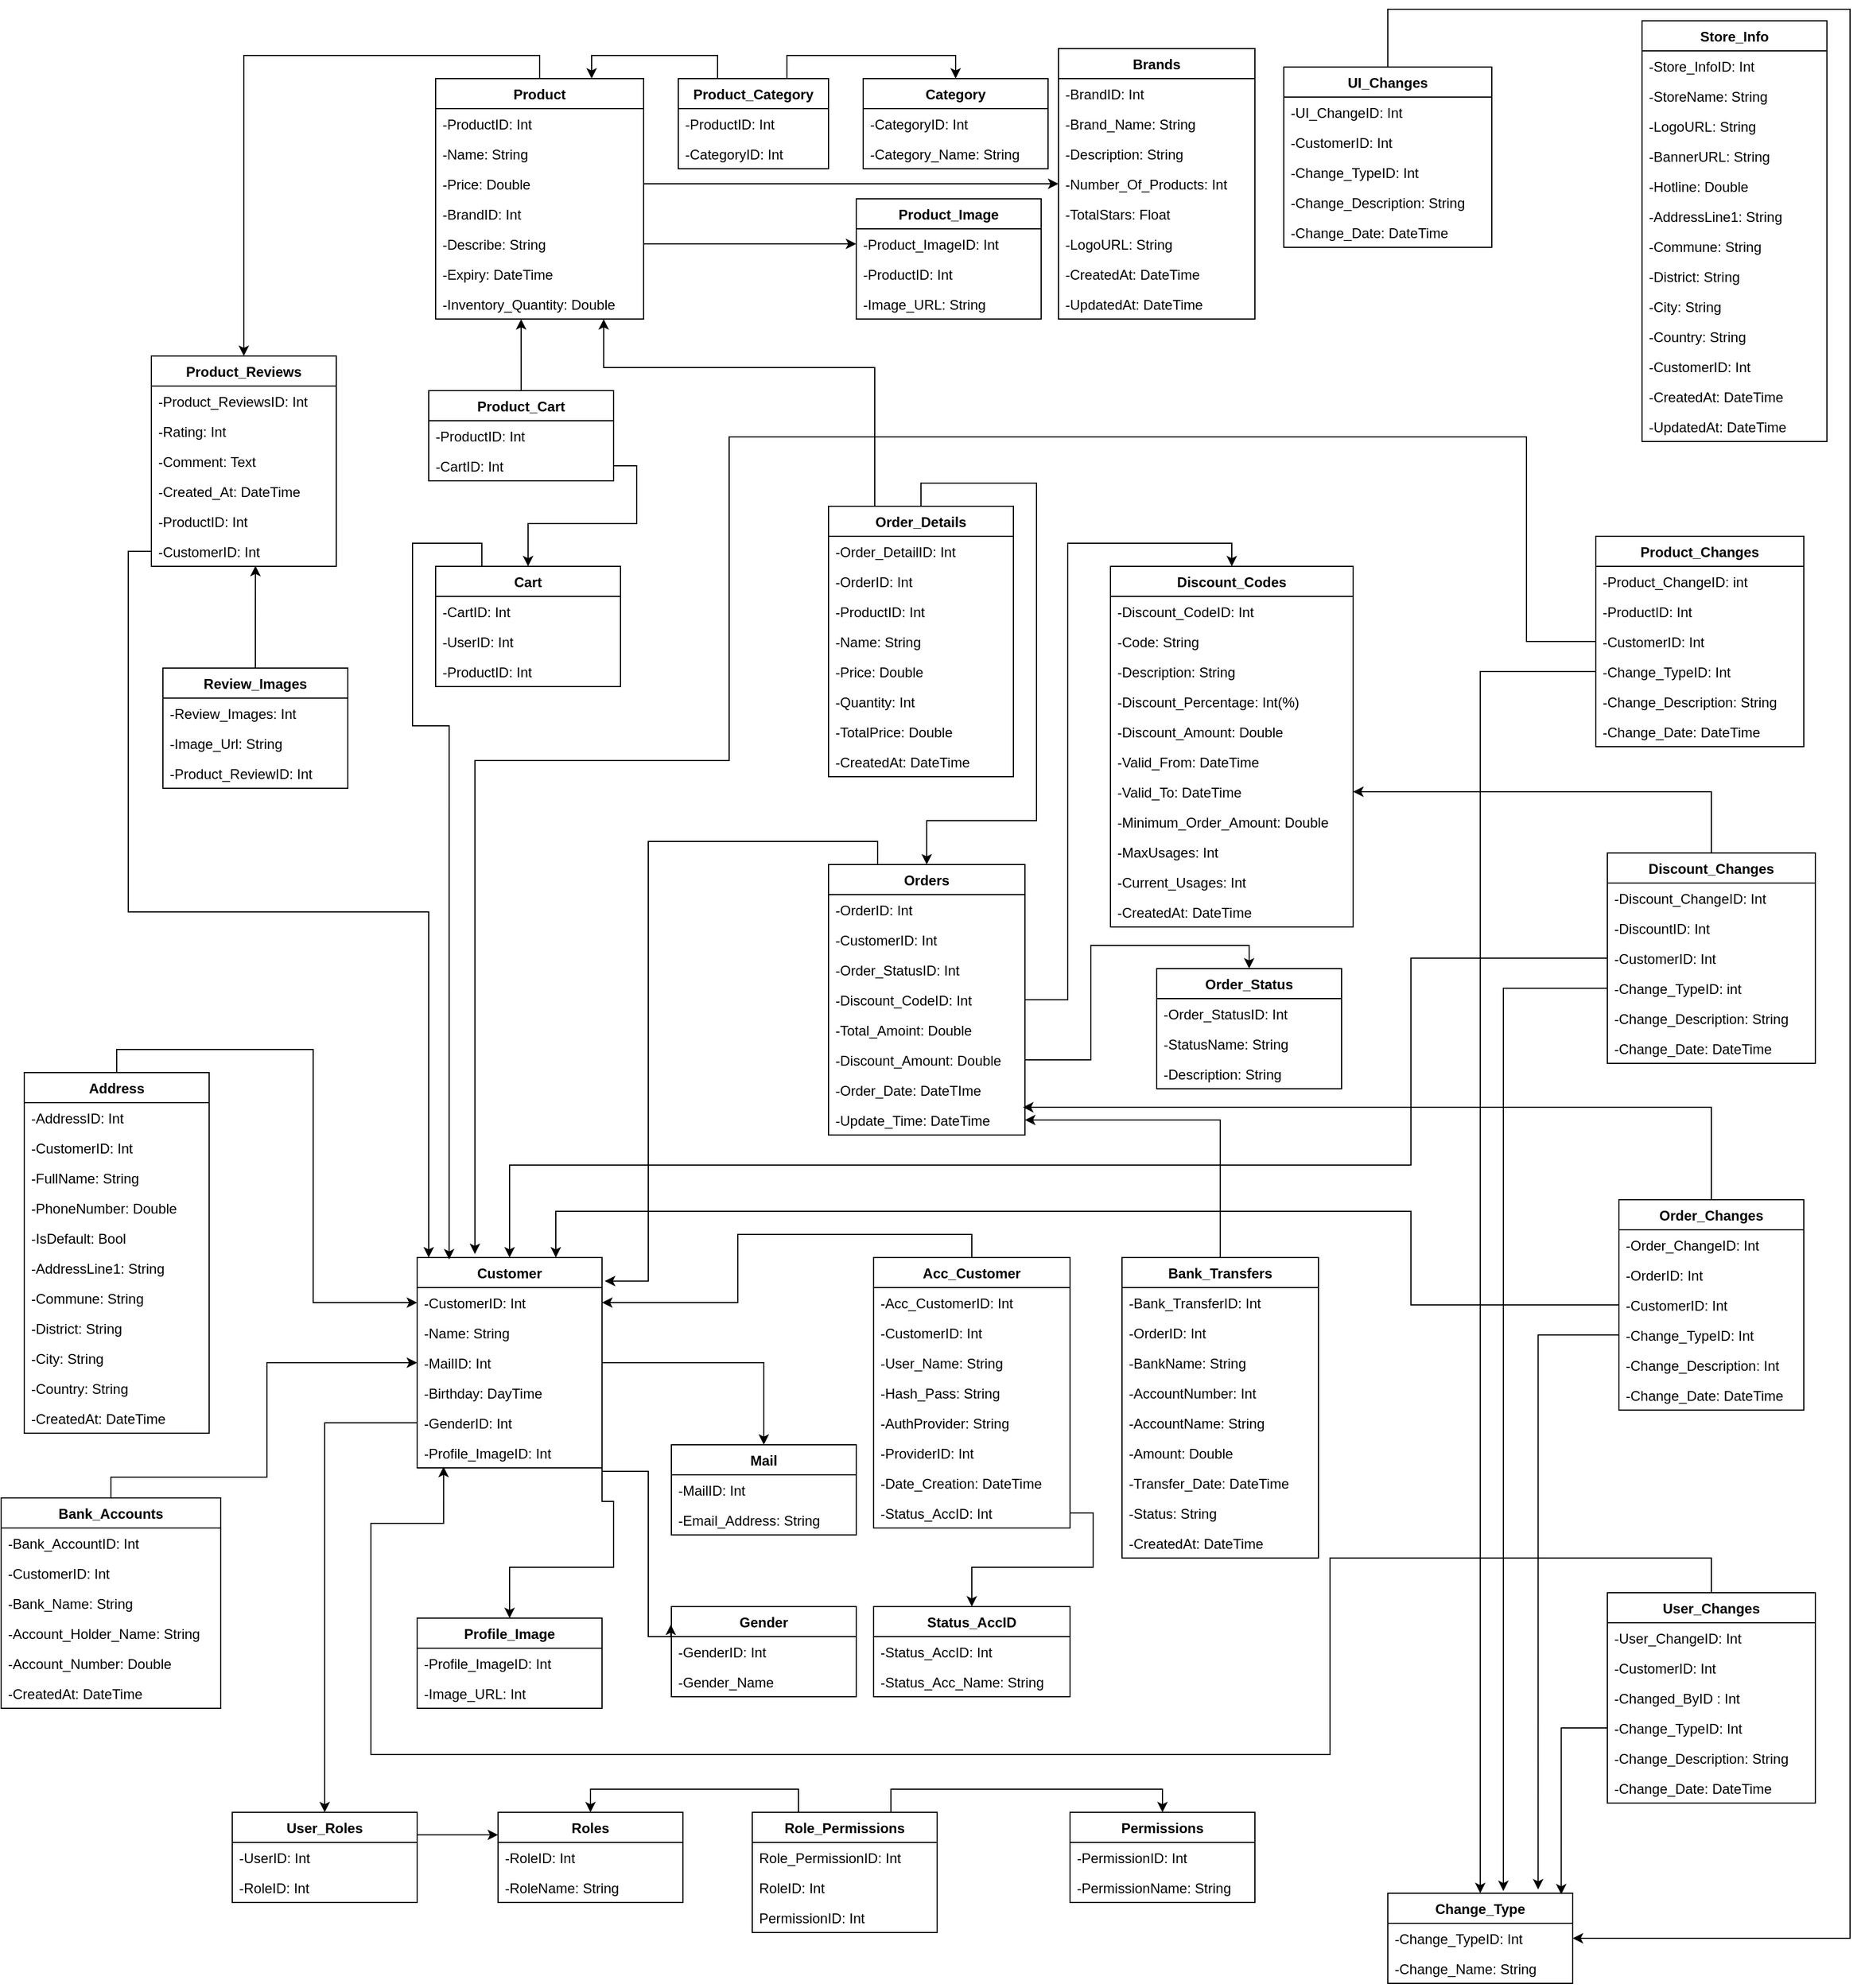 <mxfile version="24.7.7">
  <diagram name="Trang-1" id="Ybv9eMUSdDBUQFfvVBbG">
    <mxGraphModel dx="2140" dy="653" grid="1" gridSize="10" guides="1" tooltips="1" connect="1" arrows="1" fold="1" page="1" pageScale="1" pageWidth="827" pageHeight="1169" math="0" shadow="0">
      <root>
        <mxCell id="0" />
        <mxCell id="1" parent="0" />
        <mxCell id="3ttXFGQJUkCpBZguwJ4F-36" style="edgeStyle=orthogonalEdgeStyle;rounded=0;orthogonalLoop=1;jettySize=auto;html=1;exitX=0.5;exitY=0;exitDx=0;exitDy=0;entryX=0.5;entryY=0;entryDx=0;entryDy=0;" parent="1" source="eEYtdnvQY1prXKM0HKEp-29" target="3ttXFGQJUkCpBZguwJ4F-1" edge="1">
          <mxGeometry relative="1" as="geometry" />
        </mxCell>
        <mxCell id="eEYtdnvQY1prXKM0HKEp-29" value="Product" style="swimlane;fontStyle=1;childLayout=stackLayout;horizontal=1;startSize=26;horizontalStack=0;resizeParent=1;resizeParentMax=0;resizeLast=0;collapsible=1;marginBottom=0;" parent="1" vertex="1">
          <mxGeometry x="-424" y="130" width="180" height="208" as="geometry">
            <mxRectangle x="-424" y="130" width="80" height="30" as="alternateBounds" />
          </mxGeometry>
        </mxCell>
        <mxCell id="eEYtdnvQY1prXKM0HKEp-30" value="-ProductID: Int" style="text;strokeColor=none;fillColor=none;align=left;verticalAlign=top;spacingLeft=4;spacingRight=4;overflow=hidden;rotatable=0;points=[[0,0.5],[1,0.5]];portConstraint=eastwest;" parent="eEYtdnvQY1prXKM0HKEp-29" vertex="1">
          <mxGeometry y="26" width="180" height="26" as="geometry" />
        </mxCell>
        <mxCell id="eEYtdnvQY1prXKM0HKEp-31" value="-Name: String" style="text;strokeColor=none;fillColor=none;align=left;verticalAlign=top;spacingLeft=4;spacingRight=4;overflow=hidden;rotatable=0;points=[[0,0.5],[1,0.5]];portConstraint=eastwest;" parent="eEYtdnvQY1prXKM0HKEp-29" vertex="1">
          <mxGeometry y="52" width="180" height="26" as="geometry" />
        </mxCell>
        <mxCell id="eEYtdnvQY1prXKM0HKEp-32" value="-Price: Double" style="text;strokeColor=none;fillColor=none;align=left;verticalAlign=top;spacingLeft=4;spacingRight=4;overflow=hidden;rotatable=0;points=[[0,0.5],[1,0.5]];portConstraint=eastwest;" parent="eEYtdnvQY1prXKM0HKEp-29" vertex="1">
          <mxGeometry y="78" width="180" height="26" as="geometry" />
        </mxCell>
        <mxCell id="eEYtdnvQY1prXKM0HKEp-33" value="-BrandID: Int" style="text;strokeColor=none;fillColor=none;align=left;verticalAlign=top;spacingLeft=4;spacingRight=4;overflow=hidden;rotatable=0;points=[[0,0.5],[1,0.5]];portConstraint=eastwest;" parent="eEYtdnvQY1prXKM0HKEp-29" vertex="1">
          <mxGeometry y="104" width="180" height="26" as="geometry" />
        </mxCell>
        <mxCell id="eEYtdnvQY1prXKM0HKEp-34" value="-Describe: String" style="text;strokeColor=none;fillColor=none;align=left;verticalAlign=top;spacingLeft=4;spacingRight=4;overflow=hidden;rotatable=0;points=[[0,0.5],[1,0.5]];portConstraint=eastwest;" parent="eEYtdnvQY1prXKM0HKEp-29" vertex="1">
          <mxGeometry y="130" width="180" height="26" as="geometry" />
        </mxCell>
        <mxCell id="eEYtdnvQY1prXKM0HKEp-35" value="-Expiry: DateTime" style="text;strokeColor=none;fillColor=none;align=left;verticalAlign=top;spacingLeft=4;spacingRight=4;overflow=hidden;rotatable=0;points=[[0,0.5],[1,0.5]];portConstraint=eastwest;" parent="eEYtdnvQY1prXKM0HKEp-29" vertex="1">
          <mxGeometry y="156" width="180" height="26" as="geometry" />
        </mxCell>
        <mxCell id="eEYtdnvQY1prXKM0HKEp-36" value="-Inventory_Quantity: Double" style="text;strokeColor=none;fillColor=none;align=left;verticalAlign=top;spacingLeft=4;spacingRight=4;overflow=hidden;rotatable=0;points=[[0,0.5],[1,0.5]];portConstraint=eastwest;" parent="eEYtdnvQY1prXKM0HKEp-29" vertex="1">
          <mxGeometry y="182" width="180" height="26" as="geometry" />
        </mxCell>
        <mxCell id="eEYtdnvQY1prXKM0HKEp-37" value="Product_Image" style="swimlane;fontStyle=1;childLayout=stackLayout;horizontal=1;startSize=26;horizontalStack=0;resizeParent=1;resizeParentMax=0;resizeLast=0;collapsible=1;marginBottom=0;" parent="1" vertex="1">
          <mxGeometry x="-60" y="234" width="160" height="104" as="geometry">
            <mxRectangle x="540" y="144" width="120" height="30" as="alternateBounds" />
          </mxGeometry>
        </mxCell>
        <mxCell id="eEYtdnvQY1prXKM0HKEp-38" value="-Product_ImageID: Int" style="text;strokeColor=none;fillColor=none;align=left;verticalAlign=top;spacingLeft=4;spacingRight=4;overflow=hidden;rotatable=0;points=[[0,0.5],[1,0.5]];portConstraint=eastwest;" parent="eEYtdnvQY1prXKM0HKEp-37" vertex="1">
          <mxGeometry y="26" width="160" height="26" as="geometry" />
        </mxCell>
        <mxCell id="eEYtdnvQY1prXKM0HKEp-39" value="-ProductID: Int" style="text;strokeColor=none;fillColor=none;align=left;verticalAlign=top;spacingLeft=4;spacingRight=4;overflow=hidden;rotatable=0;points=[[0,0.5],[1,0.5]];portConstraint=eastwest;" parent="eEYtdnvQY1prXKM0HKEp-37" vertex="1">
          <mxGeometry y="52" width="160" height="26" as="geometry" />
        </mxCell>
        <mxCell id="eEYtdnvQY1prXKM0HKEp-40" value="-Image_URL: String" style="text;strokeColor=none;fillColor=none;align=left;verticalAlign=top;spacingLeft=4;spacingRight=4;overflow=hidden;rotatable=0;points=[[0,0.5],[1,0.5]];portConstraint=eastwest;" parent="eEYtdnvQY1prXKM0HKEp-37" vertex="1">
          <mxGeometry y="78" width="160" height="26" as="geometry" />
        </mxCell>
        <mxCell id="q00robK2blK_b_2EpqRz-58" style="edgeStyle=orthogonalEdgeStyle;rounded=0;orthogonalLoop=1;jettySize=auto;html=1;exitX=0.5;exitY=0;exitDx=0;exitDy=0;entryX=0.75;entryY=0;entryDx=0;entryDy=0;" parent="1" source="eEYtdnvQY1prXKM0HKEp-41" target="eEYtdnvQY1prXKM0HKEp-29" edge="1">
          <mxGeometry relative="1" as="geometry">
            <Array as="points">
              <mxPoint x="-180" y="130" />
              <mxPoint x="-180" y="110" />
              <mxPoint x="-289" y="110" />
            </Array>
          </mxGeometry>
        </mxCell>
        <mxCell id="q00robK2blK_b_2EpqRz-59" style="edgeStyle=orthogonalEdgeStyle;rounded=0;orthogonalLoop=1;jettySize=auto;html=1;exitX=0.5;exitY=0;exitDx=0;exitDy=0;entryX=0.5;entryY=0;entryDx=0;entryDy=0;" parent="1" source="eEYtdnvQY1prXKM0HKEp-41" target="3ttXFGQJUkCpBZguwJ4F-48" edge="1">
          <mxGeometry relative="1" as="geometry">
            <Array as="points">
              <mxPoint x="-120" y="130" />
              <mxPoint x="-120" y="110" />
              <mxPoint x="26" y="110" />
            </Array>
          </mxGeometry>
        </mxCell>
        <mxCell id="eEYtdnvQY1prXKM0HKEp-41" value="Product_Category" style="swimlane;fontStyle=1;childLayout=stackLayout;horizontal=1;startSize=26;horizontalStack=0;resizeParent=1;resizeParentMax=0;resizeLast=0;collapsible=1;marginBottom=0;" parent="1" vertex="1">
          <mxGeometry x="-214" y="130" width="130" height="78" as="geometry">
            <mxRectangle x="250" y="40" width="140" height="30" as="alternateBounds" />
          </mxGeometry>
        </mxCell>
        <mxCell id="eEYtdnvQY1prXKM0HKEp-42" value="-ProductID: Int" style="text;strokeColor=none;fillColor=none;align=left;verticalAlign=top;spacingLeft=4;spacingRight=4;overflow=hidden;rotatable=0;points=[[0,0.5],[1,0.5]];portConstraint=eastwest;" parent="eEYtdnvQY1prXKM0HKEp-41" vertex="1">
          <mxGeometry y="26" width="130" height="26" as="geometry" />
        </mxCell>
        <mxCell id="eEYtdnvQY1prXKM0HKEp-43" value="-CategoryID: Int" style="text;strokeColor=none;fillColor=none;align=left;verticalAlign=top;spacingLeft=4;spacingRight=4;overflow=hidden;rotatable=0;points=[[0,0.5],[1,0.5]];portConstraint=eastwest;" parent="eEYtdnvQY1prXKM0HKEp-41" vertex="1">
          <mxGeometry y="52" width="130" height="26" as="geometry" />
        </mxCell>
        <mxCell id="eEYtdnvQY1prXKM0HKEp-51" value="Customer" style="swimlane;fontStyle=1;childLayout=stackLayout;horizontal=1;startSize=26;horizontalStack=0;resizeParent=1;resizeParentMax=0;resizeLast=0;collapsible=1;marginBottom=0;" parent="1" vertex="1">
          <mxGeometry x="-440" y="1150" width="160" height="182" as="geometry">
            <mxRectangle x="-440" y="1150" width="90" height="30" as="alternateBounds" />
          </mxGeometry>
        </mxCell>
        <mxCell id="eEYtdnvQY1prXKM0HKEp-52" value="-CustomerID: Int" style="text;strokeColor=none;fillColor=none;align=left;verticalAlign=top;spacingLeft=4;spacingRight=4;overflow=hidden;rotatable=0;points=[[0,0.5],[1,0.5]];portConstraint=eastwest;" parent="eEYtdnvQY1prXKM0HKEp-51" vertex="1">
          <mxGeometry y="26" width="160" height="26" as="geometry" />
        </mxCell>
        <mxCell id="eEYtdnvQY1prXKM0HKEp-53" value="-Name: String" style="text;strokeColor=none;fillColor=none;align=left;verticalAlign=top;spacingLeft=4;spacingRight=4;overflow=hidden;rotatable=0;points=[[0,0.5],[1,0.5]];portConstraint=eastwest;" parent="eEYtdnvQY1prXKM0HKEp-51" vertex="1">
          <mxGeometry y="52" width="160" height="26" as="geometry" />
        </mxCell>
        <mxCell id="eEYtdnvQY1prXKM0HKEp-54" value="-MailID: Int" style="text;strokeColor=none;fillColor=none;align=left;verticalAlign=top;spacingLeft=4;spacingRight=4;overflow=hidden;rotatable=0;points=[[0,0.5],[1,0.5]];portConstraint=eastwest;" parent="eEYtdnvQY1prXKM0HKEp-51" vertex="1">
          <mxGeometry y="78" width="160" height="26" as="geometry" />
        </mxCell>
        <mxCell id="eEYtdnvQY1prXKM0HKEp-55" value="-Birthday: DayTime" style="text;strokeColor=none;fillColor=none;align=left;verticalAlign=top;spacingLeft=4;spacingRight=4;overflow=hidden;rotatable=0;points=[[0,0.5],[1,0.5]];portConstraint=eastwest;" parent="eEYtdnvQY1prXKM0HKEp-51" vertex="1">
          <mxGeometry y="104" width="160" height="26" as="geometry" />
        </mxCell>
        <mxCell id="eEYtdnvQY1prXKM0HKEp-56" value="-GenderID: Int" style="text;strokeColor=none;fillColor=none;align=left;verticalAlign=top;spacingLeft=4;spacingRight=4;overflow=hidden;rotatable=0;points=[[0,0.5],[1,0.5]];portConstraint=eastwest;" parent="eEYtdnvQY1prXKM0HKEp-51" vertex="1">
          <mxGeometry y="130" width="160" height="26" as="geometry" />
        </mxCell>
        <mxCell id="eEYtdnvQY1prXKM0HKEp-57" value="-Profile_ImageID: Int" style="text;strokeColor=none;fillColor=none;align=left;verticalAlign=top;spacingLeft=4;spacingRight=4;overflow=hidden;rotatable=0;points=[[0,0.5],[1,0.5]];portConstraint=eastwest;" parent="eEYtdnvQY1prXKM0HKEp-51" vertex="1">
          <mxGeometry y="156" width="160" height="26" as="geometry" />
        </mxCell>
        <mxCell id="eEYtdnvQY1prXKM0HKEp-58" value="Mail" style="swimlane;fontStyle=1;childLayout=stackLayout;horizontal=1;startSize=26;horizontalStack=0;resizeParent=1;resizeParentMax=0;resizeLast=0;collapsible=1;marginBottom=0;" parent="1" vertex="1">
          <mxGeometry x="-220" y="1312" width="160" height="78" as="geometry">
            <mxRectangle x="-220" y="1312" width="60" height="30" as="alternateBounds" />
          </mxGeometry>
        </mxCell>
        <mxCell id="eEYtdnvQY1prXKM0HKEp-59" value="-MailID: Int" style="text;strokeColor=none;fillColor=none;align=left;verticalAlign=top;spacingLeft=4;spacingRight=4;overflow=hidden;rotatable=0;points=[[0,0.5],[1,0.5]];portConstraint=eastwest;" parent="eEYtdnvQY1prXKM0HKEp-58" vertex="1">
          <mxGeometry y="26" width="160" height="26" as="geometry" />
        </mxCell>
        <mxCell id="eEYtdnvQY1prXKM0HKEp-60" value="-Email_Address: String" style="text;strokeColor=none;fillColor=none;align=left;verticalAlign=top;spacingLeft=4;spacingRight=4;overflow=hidden;rotatable=0;points=[[0,0.5],[1,0.5]];portConstraint=eastwest;" parent="eEYtdnvQY1prXKM0HKEp-58" vertex="1">
          <mxGeometry y="52" width="160" height="26" as="geometry" />
        </mxCell>
        <mxCell id="eEYtdnvQY1prXKM0HKEp-62" value="Profile_Image" style="swimlane;fontStyle=1;childLayout=stackLayout;horizontal=1;startSize=26;horizontalStack=0;resizeParent=1;resizeParentMax=0;resizeLast=0;collapsible=1;marginBottom=0;" parent="1" vertex="1">
          <mxGeometry x="-440" y="1462" width="160" height="78" as="geometry">
            <mxRectangle x="-440" y="1462" width="110" height="30" as="alternateBounds" />
          </mxGeometry>
        </mxCell>
        <mxCell id="eEYtdnvQY1prXKM0HKEp-63" value="-Profile_ImageID: Int" style="text;strokeColor=none;fillColor=none;align=left;verticalAlign=top;spacingLeft=4;spacingRight=4;overflow=hidden;rotatable=0;points=[[0,0.5],[1,0.5]];portConstraint=eastwest;" parent="eEYtdnvQY1prXKM0HKEp-62" vertex="1">
          <mxGeometry y="26" width="160" height="26" as="geometry" />
        </mxCell>
        <mxCell id="eEYtdnvQY1prXKM0HKEp-64" value="-Image_URL: Int" style="text;strokeColor=none;fillColor=none;align=left;verticalAlign=top;spacingLeft=4;spacingRight=4;overflow=hidden;rotatable=0;points=[[0,0.5],[1,0.5]];portConstraint=eastwest;" parent="eEYtdnvQY1prXKM0HKEp-62" vertex="1">
          <mxGeometry y="52" width="160" height="26" as="geometry" />
        </mxCell>
        <mxCell id="eEYtdnvQY1prXKM0HKEp-66" value="Gender" style="swimlane;fontStyle=1;childLayout=stackLayout;horizontal=1;startSize=26;horizontalStack=0;resizeParent=1;resizeParentMax=0;resizeLast=0;collapsible=1;marginBottom=0;" parent="1" vertex="1">
          <mxGeometry x="-220" y="1452" width="160" height="78" as="geometry">
            <mxRectangle x="-220" y="1452" width="80" height="30" as="alternateBounds" />
          </mxGeometry>
        </mxCell>
        <mxCell id="eEYtdnvQY1prXKM0HKEp-67" value="-GenderID: Int" style="text;strokeColor=none;fillColor=none;align=left;verticalAlign=top;spacingLeft=4;spacingRight=4;overflow=hidden;rotatable=0;points=[[0,0.5],[1,0.5]];portConstraint=eastwest;" parent="eEYtdnvQY1prXKM0HKEp-66" vertex="1">
          <mxGeometry y="26" width="160" height="26" as="geometry" />
        </mxCell>
        <mxCell id="eEYtdnvQY1prXKM0HKEp-68" value="-Gender_Name" style="text;strokeColor=none;fillColor=none;align=left;verticalAlign=top;spacingLeft=4;spacingRight=4;overflow=hidden;rotatable=0;points=[[0,0.5],[1,0.5]];portConstraint=eastwest;" parent="eEYtdnvQY1prXKM0HKEp-66" vertex="1">
          <mxGeometry y="52" width="160" height="26" as="geometry" />
        </mxCell>
        <mxCell id="eEYtdnvQY1prXKM0HKEp-69" style="edgeStyle=orthogonalEdgeStyle;rounded=0;orthogonalLoop=1;jettySize=auto;html=1;exitX=1;exitY=0.5;exitDx=0;exitDy=0;entryX=-0.003;entryY=0.2;entryDx=0;entryDy=0;entryPerimeter=0;" parent="1" source="eEYtdnvQY1prXKM0HKEp-56" target="eEYtdnvQY1prXKM0HKEp-66" edge="1">
          <mxGeometry relative="1" as="geometry">
            <Array as="points">
              <mxPoint x="-240" y="1335" />
              <mxPoint x="-240" y="1478" />
              <mxPoint x="-220" y="1478" />
            </Array>
          </mxGeometry>
        </mxCell>
        <mxCell id="eEYtdnvQY1prXKM0HKEp-70" style="edgeStyle=orthogonalEdgeStyle;rounded=0;orthogonalLoop=1;jettySize=auto;html=1;exitX=1;exitY=0.5;exitDx=0;exitDy=0;entryX=0.5;entryY=0;entryDx=0;entryDy=0;" parent="1" source="eEYtdnvQY1prXKM0HKEp-57" target="eEYtdnvQY1prXKM0HKEp-62" edge="1">
          <mxGeometry relative="1" as="geometry">
            <Array as="points">
              <mxPoint x="-270" y="1361" />
              <mxPoint x="-270" y="1418" />
              <mxPoint x="-360" y="1418" />
            </Array>
          </mxGeometry>
        </mxCell>
        <mxCell id="q00robK2blK_b_2EpqRz-53" style="edgeStyle=orthogonalEdgeStyle;rounded=0;orthogonalLoop=1;jettySize=auto;html=1;exitX=0.5;exitY=0;exitDx=0;exitDy=0;entryX=1;entryY=0.5;entryDx=0;entryDy=0;" parent="1" source="eEYtdnvQY1prXKM0HKEp-71" target="eEYtdnvQY1prXKM0HKEp-52" edge="1">
          <mxGeometry relative="1" as="geometry" />
        </mxCell>
        <mxCell id="eEYtdnvQY1prXKM0HKEp-71" value="Acc_Customer" style="swimlane;fontStyle=1;childLayout=stackLayout;horizontal=1;startSize=26;horizontalStack=0;resizeParent=1;resizeParentMax=0;resizeLast=0;collapsible=1;marginBottom=0;" parent="1" vertex="1">
          <mxGeometry x="-45" y="1150" width="170" height="234" as="geometry" />
        </mxCell>
        <mxCell id="eEYtdnvQY1prXKM0HKEp-72" value="-Acc_CustomerID: Int" style="text;strokeColor=none;fillColor=none;align=left;verticalAlign=top;spacingLeft=4;spacingRight=4;overflow=hidden;rotatable=0;points=[[0,0.5],[1,0.5]];portConstraint=eastwest;" parent="eEYtdnvQY1prXKM0HKEp-71" vertex="1">
          <mxGeometry y="26" width="170" height="26" as="geometry" />
        </mxCell>
        <mxCell id="eEYtdnvQY1prXKM0HKEp-73" value="-CustomerID: Int" style="text;strokeColor=none;fillColor=none;align=left;verticalAlign=top;spacingLeft=4;spacingRight=4;overflow=hidden;rotatable=0;points=[[0,0.5],[1,0.5]];portConstraint=eastwest;" parent="eEYtdnvQY1prXKM0HKEp-71" vertex="1">
          <mxGeometry y="52" width="170" height="26" as="geometry" />
        </mxCell>
        <mxCell id="eEYtdnvQY1prXKM0HKEp-74" value="-User_Name: String" style="text;strokeColor=none;fillColor=none;align=left;verticalAlign=top;spacingLeft=4;spacingRight=4;overflow=hidden;rotatable=0;points=[[0,0.5],[1,0.5]];portConstraint=eastwest;" parent="eEYtdnvQY1prXKM0HKEp-71" vertex="1">
          <mxGeometry y="78" width="170" height="26" as="geometry" />
        </mxCell>
        <mxCell id="eEYtdnvQY1prXKM0HKEp-75" value="-Hash_Pass: String" style="text;strokeColor=none;fillColor=none;align=left;verticalAlign=top;spacingLeft=4;spacingRight=4;overflow=hidden;rotatable=0;points=[[0,0.5],[1,0.5]];portConstraint=eastwest;" parent="eEYtdnvQY1prXKM0HKEp-71" vertex="1">
          <mxGeometry y="104" width="170" height="26" as="geometry" />
        </mxCell>
        <mxCell id="eEYtdnvQY1prXKM0HKEp-76" value="-AuthProvider: String" style="text;strokeColor=none;fillColor=none;align=left;verticalAlign=top;spacingLeft=4;spacingRight=4;overflow=hidden;rotatable=0;points=[[0,0.5],[1,0.5]];portConstraint=eastwest;" parent="eEYtdnvQY1prXKM0HKEp-71" vertex="1">
          <mxGeometry y="130" width="170" height="26" as="geometry" />
        </mxCell>
        <mxCell id="eEYtdnvQY1prXKM0HKEp-77" value="-ProviderID: Int" style="text;strokeColor=none;fillColor=none;align=left;verticalAlign=top;spacingLeft=4;spacingRight=4;overflow=hidden;rotatable=0;points=[[0,0.5],[1,0.5]];portConstraint=eastwest;" parent="eEYtdnvQY1prXKM0HKEp-71" vertex="1">
          <mxGeometry y="156" width="170" height="26" as="geometry" />
        </mxCell>
        <mxCell id="eEYtdnvQY1prXKM0HKEp-78" value="-Date_Creation: DateTime" style="text;strokeColor=none;fillColor=none;align=left;verticalAlign=top;spacingLeft=4;spacingRight=4;overflow=hidden;rotatable=0;points=[[0,0.5],[1,0.5]];portConstraint=eastwest;" parent="eEYtdnvQY1prXKM0HKEp-71" vertex="1">
          <mxGeometry y="182" width="170" height="26" as="geometry" />
        </mxCell>
        <mxCell id="eEYtdnvQY1prXKM0HKEp-79" value="-Status_AccID: Int" style="text;strokeColor=none;fillColor=none;align=left;verticalAlign=top;spacingLeft=4;spacingRight=4;overflow=hidden;rotatable=0;points=[[0,0.5],[1,0.5]];portConstraint=eastwest;" parent="eEYtdnvQY1prXKM0HKEp-71" vertex="1">
          <mxGeometry y="208" width="170" height="26" as="geometry" />
        </mxCell>
        <mxCell id="3ttXFGQJUkCpBZguwJ4F-1" value="Product_Reviews" style="swimlane;fontStyle=1;childLayout=stackLayout;horizontal=1;startSize=26;horizontalStack=0;resizeParent=1;resizeParentMax=0;resizeLast=0;collapsible=1;marginBottom=0;" parent="1" vertex="1">
          <mxGeometry x="-670" y="370" width="160" height="182" as="geometry" />
        </mxCell>
        <mxCell id="3ttXFGQJUkCpBZguwJ4F-2" value="-Product_ReviewsID: Int" style="text;strokeColor=none;fillColor=none;align=left;verticalAlign=top;spacingLeft=4;spacingRight=4;overflow=hidden;rotatable=0;points=[[0,0.5],[1,0.5]];portConstraint=eastwest;" parent="3ttXFGQJUkCpBZguwJ4F-1" vertex="1">
          <mxGeometry y="26" width="160" height="26" as="geometry" />
        </mxCell>
        <mxCell id="3ttXFGQJUkCpBZguwJ4F-3" value="-Rating: Int" style="text;strokeColor=none;fillColor=none;align=left;verticalAlign=top;spacingLeft=4;spacingRight=4;overflow=hidden;rotatable=0;points=[[0,0.5],[1,0.5]];portConstraint=eastwest;" parent="3ttXFGQJUkCpBZguwJ4F-1" vertex="1">
          <mxGeometry y="52" width="160" height="26" as="geometry" />
        </mxCell>
        <mxCell id="3ttXFGQJUkCpBZguwJ4F-4" value="-Comment: Text" style="text;strokeColor=none;fillColor=none;align=left;verticalAlign=top;spacingLeft=4;spacingRight=4;overflow=hidden;rotatable=0;points=[[0,0.5],[1,0.5]];portConstraint=eastwest;" parent="3ttXFGQJUkCpBZguwJ4F-1" vertex="1">
          <mxGeometry y="78" width="160" height="26" as="geometry" />
        </mxCell>
        <mxCell id="3ttXFGQJUkCpBZguwJ4F-5" value="-Created_At: DateTime" style="text;strokeColor=none;fillColor=none;align=left;verticalAlign=top;spacingLeft=4;spacingRight=4;overflow=hidden;rotatable=0;points=[[0,0.5],[1,0.5]];portConstraint=eastwest;" parent="3ttXFGQJUkCpBZguwJ4F-1" vertex="1">
          <mxGeometry y="104" width="160" height="26" as="geometry" />
        </mxCell>
        <mxCell id="3ttXFGQJUkCpBZguwJ4F-6" value="-ProductID: Int" style="text;strokeColor=none;fillColor=none;align=left;verticalAlign=top;spacingLeft=4;spacingRight=4;overflow=hidden;rotatable=0;points=[[0,0.5],[1,0.5]];portConstraint=eastwest;" parent="3ttXFGQJUkCpBZguwJ4F-1" vertex="1">
          <mxGeometry y="130" width="160" height="26" as="geometry" />
        </mxCell>
        <mxCell id="3ttXFGQJUkCpBZguwJ4F-7" value="-CustomerID: Int" style="text;strokeColor=none;fillColor=none;align=left;verticalAlign=top;spacingLeft=4;spacingRight=4;overflow=hidden;rotatable=0;points=[[0,0.5],[1,0.5]];portConstraint=eastwest;" parent="3ttXFGQJUkCpBZguwJ4F-1" vertex="1">
          <mxGeometry y="156" width="160" height="26" as="geometry" />
        </mxCell>
        <mxCell id="3ttXFGQJUkCpBZguwJ4F-10" value="Review_Images" style="swimlane;fontStyle=1;childLayout=stackLayout;horizontal=1;startSize=26;horizontalStack=0;resizeParent=1;resizeParentMax=0;resizeLast=0;collapsible=1;marginBottom=0;" parent="1" vertex="1">
          <mxGeometry x="-660" y="640" width="160" height="104" as="geometry" />
        </mxCell>
        <mxCell id="3ttXFGQJUkCpBZguwJ4F-11" value="-Review_Images: Int" style="text;strokeColor=none;fillColor=none;align=left;verticalAlign=top;spacingLeft=4;spacingRight=4;overflow=hidden;rotatable=0;points=[[0,0.5],[1,0.5]];portConstraint=eastwest;" parent="3ttXFGQJUkCpBZguwJ4F-10" vertex="1">
          <mxGeometry y="26" width="160" height="26" as="geometry" />
        </mxCell>
        <mxCell id="3ttXFGQJUkCpBZguwJ4F-12" value="-Image_Url: String" style="text;strokeColor=none;fillColor=none;align=left;verticalAlign=top;spacingLeft=4;spacingRight=4;overflow=hidden;rotatable=0;points=[[0,0.5],[1,0.5]];portConstraint=eastwest;" parent="3ttXFGQJUkCpBZguwJ4F-10" vertex="1">
          <mxGeometry y="52" width="160" height="26" as="geometry" />
        </mxCell>
        <mxCell id="3ttXFGQJUkCpBZguwJ4F-13" value="-Product_ReviewID: Int" style="text;strokeColor=none;fillColor=none;align=left;verticalAlign=top;spacingLeft=4;spacingRight=4;overflow=hidden;rotatable=0;points=[[0,0.5],[1,0.5]];portConstraint=eastwest;" parent="3ttXFGQJUkCpBZguwJ4F-10" vertex="1">
          <mxGeometry y="78" width="160" height="26" as="geometry" />
        </mxCell>
        <mxCell id="3ttXFGQJUkCpBZguwJ4F-15" value="Cart" style="swimlane;fontStyle=1;childLayout=stackLayout;horizontal=1;startSize=26;horizontalStack=0;resizeParent=1;resizeParentMax=0;resizeLast=0;collapsible=1;marginBottom=0;" parent="1" vertex="1">
          <mxGeometry x="-424" y="552" width="160" height="104" as="geometry" />
        </mxCell>
        <mxCell id="3ttXFGQJUkCpBZguwJ4F-16" value="-CartID: Int" style="text;strokeColor=none;fillColor=none;align=left;verticalAlign=top;spacingLeft=4;spacingRight=4;overflow=hidden;rotatable=0;points=[[0,0.5],[1,0.5]];portConstraint=eastwest;" parent="3ttXFGQJUkCpBZguwJ4F-15" vertex="1">
          <mxGeometry y="26" width="160" height="26" as="geometry" />
        </mxCell>
        <mxCell id="3ttXFGQJUkCpBZguwJ4F-17" value="-UserID: Int" style="text;strokeColor=none;fillColor=none;align=left;verticalAlign=top;spacingLeft=4;spacingRight=4;overflow=hidden;rotatable=0;points=[[0,0.5],[1,0.5]];portConstraint=eastwest;" parent="3ttXFGQJUkCpBZguwJ4F-15" vertex="1">
          <mxGeometry y="52" width="160" height="26" as="geometry" />
        </mxCell>
        <mxCell id="3ttXFGQJUkCpBZguwJ4F-18" value="-ProductID: Int" style="text;strokeColor=none;fillColor=none;align=left;verticalAlign=top;spacingLeft=4;spacingRight=4;overflow=hidden;rotatable=0;points=[[0,0.5],[1,0.5]];portConstraint=eastwest;" parent="3ttXFGQJUkCpBZguwJ4F-15" vertex="1">
          <mxGeometry y="78" width="160" height="26" as="geometry" />
        </mxCell>
        <mxCell id="q00robK2blK_b_2EpqRz-54" style="edgeStyle=orthogonalEdgeStyle;rounded=0;orthogonalLoop=1;jettySize=auto;html=1;exitX=0.5;exitY=0;exitDx=0;exitDy=0;entryX=0;entryY=0.5;entryDx=0;entryDy=0;" parent="1" source="3ttXFGQJUkCpBZguwJ4F-19" target="eEYtdnvQY1prXKM0HKEp-52" edge="1">
          <mxGeometry relative="1" as="geometry" />
        </mxCell>
        <mxCell id="3ttXFGQJUkCpBZguwJ4F-19" value="Address" style="swimlane;fontStyle=1;childLayout=stackLayout;horizontal=1;startSize=26;horizontalStack=0;resizeParent=1;resizeParentMax=0;resizeLast=0;collapsible=1;marginBottom=0;" parent="1" vertex="1">
          <mxGeometry x="-780" y="990" width="160" height="312" as="geometry" />
        </mxCell>
        <mxCell id="3ttXFGQJUkCpBZguwJ4F-20" value="-AddressID: Int" style="text;strokeColor=none;fillColor=none;align=left;verticalAlign=top;spacingLeft=4;spacingRight=4;overflow=hidden;rotatable=0;points=[[0,0.5],[1,0.5]];portConstraint=eastwest;" parent="3ttXFGQJUkCpBZguwJ4F-19" vertex="1">
          <mxGeometry y="26" width="160" height="26" as="geometry" />
        </mxCell>
        <mxCell id="3ttXFGQJUkCpBZguwJ4F-21" value="-CustomerID: Int" style="text;strokeColor=none;fillColor=none;align=left;verticalAlign=top;spacingLeft=4;spacingRight=4;overflow=hidden;rotatable=0;points=[[0,0.5],[1,0.5]];portConstraint=eastwest;" parent="3ttXFGQJUkCpBZguwJ4F-19" vertex="1">
          <mxGeometry y="52" width="160" height="26" as="geometry" />
        </mxCell>
        <mxCell id="3ttXFGQJUkCpBZguwJ4F-22" value="-FullName: String" style="text;strokeColor=none;fillColor=none;align=left;verticalAlign=top;spacingLeft=4;spacingRight=4;overflow=hidden;rotatable=0;points=[[0,0.5],[1,0.5]];portConstraint=eastwest;" parent="3ttXFGQJUkCpBZguwJ4F-19" vertex="1">
          <mxGeometry y="78" width="160" height="26" as="geometry" />
        </mxCell>
        <mxCell id="3ttXFGQJUkCpBZguwJ4F-23" value="-PhoneNumber: Double" style="text;strokeColor=none;fillColor=none;align=left;verticalAlign=top;spacingLeft=4;spacingRight=4;overflow=hidden;rotatable=0;points=[[0,0.5],[1,0.5]];portConstraint=eastwest;" parent="3ttXFGQJUkCpBZguwJ4F-19" vertex="1">
          <mxGeometry y="104" width="160" height="26" as="geometry" />
        </mxCell>
        <mxCell id="3ttXFGQJUkCpBZguwJ4F-24" value="-IsDefault: Bool" style="text;strokeColor=none;fillColor=none;align=left;verticalAlign=top;spacingLeft=4;spacingRight=4;overflow=hidden;rotatable=0;points=[[0,0.5],[1,0.5]];portConstraint=eastwest;" parent="3ttXFGQJUkCpBZguwJ4F-19" vertex="1">
          <mxGeometry y="130" width="160" height="26" as="geometry" />
        </mxCell>
        <mxCell id="3ttXFGQJUkCpBZguwJ4F-25" value="-AddressLine1: String" style="text;strokeColor=none;fillColor=none;align=left;verticalAlign=top;spacingLeft=4;spacingRight=4;overflow=hidden;rotatable=0;points=[[0,0.5],[1,0.5]];portConstraint=eastwest;" parent="3ttXFGQJUkCpBZguwJ4F-19" vertex="1">
          <mxGeometry y="156" width="160" height="26" as="geometry" />
        </mxCell>
        <mxCell id="3ttXFGQJUkCpBZguwJ4F-26" value="-Commune: String" style="text;strokeColor=none;fillColor=none;align=left;verticalAlign=top;spacingLeft=4;spacingRight=4;overflow=hidden;rotatable=0;points=[[0,0.5],[1,0.5]];portConstraint=eastwest;" parent="3ttXFGQJUkCpBZguwJ4F-19" vertex="1">
          <mxGeometry y="182" width="160" height="26" as="geometry" />
        </mxCell>
        <mxCell id="3ttXFGQJUkCpBZguwJ4F-27" value="-District: String" style="text;strokeColor=none;fillColor=none;align=left;verticalAlign=top;spacingLeft=4;spacingRight=4;overflow=hidden;rotatable=0;points=[[0,0.5],[1,0.5]];portConstraint=eastwest;" parent="3ttXFGQJUkCpBZguwJ4F-19" vertex="1">
          <mxGeometry y="208" width="160" height="26" as="geometry" />
        </mxCell>
        <mxCell id="3ttXFGQJUkCpBZguwJ4F-28" value="-City: String" style="text;strokeColor=none;fillColor=none;align=left;verticalAlign=top;spacingLeft=4;spacingRight=4;overflow=hidden;rotatable=0;points=[[0,0.5],[1,0.5]];portConstraint=eastwest;" parent="3ttXFGQJUkCpBZguwJ4F-19" vertex="1">
          <mxGeometry y="234" width="160" height="26" as="geometry" />
        </mxCell>
        <mxCell id="3ttXFGQJUkCpBZguwJ4F-29" value="-Country: String" style="text;strokeColor=none;fillColor=none;align=left;verticalAlign=top;spacingLeft=4;spacingRight=4;overflow=hidden;rotatable=0;points=[[0,0.5],[1,0.5]];portConstraint=eastwest;" parent="3ttXFGQJUkCpBZguwJ4F-19" vertex="1">
          <mxGeometry y="260" width="160" height="26" as="geometry" />
        </mxCell>
        <mxCell id="3ttXFGQJUkCpBZguwJ4F-30" value="-CreatedAt: DateTime" style="text;strokeColor=none;fillColor=none;align=left;verticalAlign=top;spacingLeft=4;spacingRight=4;overflow=hidden;rotatable=0;points=[[0,0.5],[1,0.5]];portConstraint=eastwest;" parent="3ttXFGQJUkCpBZguwJ4F-19" vertex="1">
          <mxGeometry y="286" width="160" height="26" as="geometry" />
        </mxCell>
        <mxCell id="3ttXFGQJUkCpBZguwJ4F-32" style="edgeStyle=orthogonalEdgeStyle;rounded=0;orthogonalLoop=1;jettySize=auto;html=1;exitX=1;exitY=0.5;exitDx=0;exitDy=0;entryX=0.5;entryY=0;entryDx=0;entryDy=0;" parent="1" source="eEYtdnvQY1prXKM0HKEp-54" target="eEYtdnvQY1prXKM0HKEp-58" edge="1">
          <mxGeometry relative="1" as="geometry" />
        </mxCell>
        <mxCell id="q00robK2blK_b_2EpqRz-55" style="edgeStyle=orthogonalEdgeStyle;rounded=0;orthogonalLoop=1;jettySize=auto;html=1;exitX=0.5;exitY=0;exitDx=0;exitDy=0;entryX=0;entryY=0.5;entryDx=0;entryDy=0;" parent="1" source="3ttXFGQJUkCpBZguwJ4F-38" target="eEYtdnvQY1prXKM0HKEp-54" edge="1">
          <mxGeometry relative="1" as="geometry">
            <Array as="points">
              <mxPoint x="-705" y="1340" />
              <mxPoint x="-570" y="1340" />
              <mxPoint x="-570" y="1241" />
            </Array>
          </mxGeometry>
        </mxCell>
        <mxCell id="3ttXFGQJUkCpBZguwJ4F-38" value="Bank_Accounts" style="swimlane;fontStyle=1;childLayout=stackLayout;horizontal=1;startSize=26;horizontalStack=0;resizeParent=1;resizeParentMax=0;resizeLast=0;collapsible=1;marginBottom=0;" parent="1" vertex="1">
          <mxGeometry x="-800" y="1358" width="190" height="182" as="geometry" />
        </mxCell>
        <mxCell id="3ttXFGQJUkCpBZguwJ4F-39" value="-Bank_AccountID: Int" style="text;strokeColor=none;fillColor=none;align=left;verticalAlign=top;spacingLeft=4;spacingRight=4;overflow=hidden;rotatable=0;points=[[0,0.5],[1,0.5]];portConstraint=eastwest;" parent="3ttXFGQJUkCpBZguwJ4F-38" vertex="1">
          <mxGeometry y="26" width="190" height="26" as="geometry" />
        </mxCell>
        <mxCell id="3ttXFGQJUkCpBZguwJ4F-40" value="-CustomerID: Int" style="text;strokeColor=none;fillColor=none;align=left;verticalAlign=top;spacingLeft=4;spacingRight=4;overflow=hidden;rotatable=0;points=[[0,0.5],[1,0.5]];portConstraint=eastwest;" parent="3ttXFGQJUkCpBZguwJ4F-38" vertex="1">
          <mxGeometry y="52" width="190" height="26" as="geometry" />
        </mxCell>
        <mxCell id="3ttXFGQJUkCpBZguwJ4F-41" value="-Bank_Name: String" style="text;strokeColor=none;fillColor=none;align=left;verticalAlign=top;spacingLeft=4;spacingRight=4;overflow=hidden;rotatable=0;points=[[0,0.5],[1,0.5]];portConstraint=eastwest;" parent="3ttXFGQJUkCpBZguwJ4F-38" vertex="1">
          <mxGeometry y="78" width="190" height="26" as="geometry" />
        </mxCell>
        <mxCell id="3ttXFGQJUkCpBZguwJ4F-42" value="-Account_Holder_Name: String" style="text;strokeColor=none;fillColor=none;align=left;verticalAlign=top;spacingLeft=4;spacingRight=4;overflow=hidden;rotatable=0;points=[[0,0.5],[1,0.5]];portConstraint=eastwest;" parent="3ttXFGQJUkCpBZguwJ4F-38" vertex="1">
          <mxGeometry y="104" width="190" height="26" as="geometry" />
        </mxCell>
        <mxCell id="3ttXFGQJUkCpBZguwJ4F-43" value="-Account_Number: Double" style="text;strokeColor=none;fillColor=none;align=left;verticalAlign=top;spacingLeft=4;spacingRight=4;overflow=hidden;rotatable=0;points=[[0,0.5],[1,0.5]];portConstraint=eastwest;" parent="3ttXFGQJUkCpBZguwJ4F-38" vertex="1">
          <mxGeometry y="130" width="190" height="26" as="geometry" />
        </mxCell>
        <mxCell id="3ttXFGQJUkCpBZguwJ4F-44" value="-CreatedAt: DateTime" style="text;strokeColor=none;fillColor=none;align=left;verticalAlign=top;spacingLeft=4;spacingRight=4;overflow=hidden;rotatable=0;points=[[0,0.5],[1,0.5]];portConstraint=eastwest;" parent="3ttXFGQJUkCpBZguwJ4F-38" vertex="1">
          <mxGeometry y="156" width="190" height="26" as="geometry" />
        </mxCell>
        <mxCell id="3ttXFGQJUkCpBZguwJ4F-47" style="edgeStyle=orthogonalEdgeStyle;rounded=0;orthogonalLoop=1;jettySize=auto;html=1;exitX=0;exitY=0.5;exitDx=0;exitDy=0;" parent="1" source="3ttXFGQJUkCpBZguwJ4F-7" edge="1">
          <mxGeometry relative="1" as="geometry">
            <mxPoint x="-430" y="1150" as="targetPoint" />
            <Array as="points">
              <mxPoint x="-690" y="539" />
              <mxPoint x="-690" y="851" />
              <mxPoint x="-430" y="851" />
              <mxPoint x="-430" y="1150" />
            </Array>
          </mxGeometry>
        </mxCell>
        <mxCell id="3ttXFGQJUkCpBZguwJ4F-48" value="Category" style="swimlane;fontStyle=1;childLayout=stackLayout;horizontal=1;startSize=26;horizontalStack=0;resizeParent=1;resizeParentMax=0;resizeLast=0;collapsible=1;marginBottom=0;" parent="1" vertex="1">
          <mxGeometry x="-54" y="130" width="160" height="78" as="geometry" />
        </mxCell>
        <mxCell id="3ttXFGQJUkCpBZguwJ4F-49" value="-CategoryID: Int" style="text;strokeColor=none;fillColor=none;align=left;verticalAlign=top;spacingLeft=4;spacingRight=4;overflow=hidden;rotatable=0;points=[[0,0.5],[1,0.5]];portConstraint=eastwest;" parent="3ttXFGQJUkCpBZguwJ4F-48" vertex="1">
          <mxGeometry y="26" width="160" height="26" as="geometry" />
        </mxCell>
        <mxCell id="3ttXFGQJUkCpBZguwJ4F-50" value="-Category_Name: String" style="text;strokeColor=none;fillColor=none;align=left;verticalAlign=top;spacingLeft=4;spacingRight=4;overflow=hidden;rotatable=0;points=[[0,0.5],[1,0.5]];portConstraint=eastwest;" parent="3ttXFGQJUkCpBZguwJ4F-48" vertex="1">
          <mxGeometry y="52" width="160" height="26" as="geometry" />
        </mxCell>
        <mxCell id="q00robK2blK_b_2EpqRz-10" value="Order_Status" style="swimlane;fontStyle=1;childLayout=stackLayout;horizontal=1;startSize=26;horizontalStack=0;resizeParent=1;resizeParentMax=0;resizeLast=0;collapsible=1;marginBottom=0;" parent="1" vertex="1">
          <mxGeometry x="200" y="900" width="160" height="104" as="geometry" />
        </mxCell>
        <mxCell id="q00robK2blK_b_2EpqRz-11" value="-Order_StatusID: Int" style="text;strokeColor=none;fillColor=none;align=left;verticalAlign=top;spacingLeft=4;spacingRight=4;overflow=hidden;rotatable=0;points=[[0,0.5],[1,0.5]];portConstraint=eastwest;" parent="q00robK2blK_b_2EpqRz-10" vertex="1">
          <mxGeometry y="26" width="160" height="26" as="geometry" />
        </mxCell>
        <mxCell id="q00robK2blK_b_2EpqRz-12" value="-StatusName: String" style="text;strokeColor=none;fillColor=none;align=left;verticalAlign=top;spacingLeft=4;spacingRight=4;overflow=hidden;rotatable=0;points=[[0,0.5],[1,0.5]];portConstraint=eastwest;" parent="q00robK2blK_b_2EpqRz-10" vertex="1">
          <mxGeometry y="52" width="160" height="26" as="geometry" />
        </mxCell>
        <mxCell id="q00robK2blK_b_2EpqRz-13" value="-Description: String" style="text;strokeColor=none;fillColor=none;align=left;verticalAlign=top;spacingLeft=4;spacingRight=4;overflow=hidden;rotatable=0;points=[[0,0.5],[1,0.5]];portConstraint=eastwest;" parent="q00robK2blK_b_2EpqRz-10" vertex="1">
          <mxGeometry y="78" width="160" height="26" as="geometry" />
        </mxCell>
        <mxCell id="q00robK2blK_b_2EpqRz-14" value="Orders" style="swimlane;fontStyle=1;childLayout=stackLayout;horizontal=1;startSize=26;horizontalStack=0;resizeParent=1;resizeParentMax=0;resizeLast=0;collapsible=1;marginBottom=0;" parent="1" vertex="1">
          <mxGeometry x="-84" y="810" width="170" height="234" as="geometry" />
        </mxCell>
        <mxCell id="q00robK2blK_b_2EpqRz-15" value="-OrderID: Int" style="text;strokeColor=none;fillColor=none;align=left;verticalAlign=top;spacingLeft=4;spacingRight=4;overflow=hidden;rotatable=0;points=[[0,0.5],[1,0.5]];portConstraint=eastwest;" parent="q00robK2blK_b_2EpqRz-14" vertex="1">
          <mxGeometry y="26" width="170" height="26" as="geometry" />
        </mxCell>
        <mxCell id="q00robK2blK_b_2EpqRz-16" value="-CustomerID: Int" style="text;strokeColor=none;fillColor=none;align=left;verticalAlign=top;spacingLeft=4;spacingRight=4;overflow=hidden;rotatable=0;points=[[0,0.5],[1,0.5]];portConstraint=eastwest;" parent="q00robK2blK_b_2EpqRz-14" vertex="1">
          <mxGeometry y="52" width="170" height="26" as="geometry" />
        </mxCell>
        <mxCell id="q00robK2blK_b_2EpqRz-17" value="-Order_StatusID: Int" style="text;strokeColor=none;fillColor=none;align=left;verticalAlign=top;spacingLeft=4;spacingRight=4;overflow=hidden;rotatable=0;points=[[0,0.5],[1,0.5]];portConstraint=eastwest;" parent="q00robK2blK_b_2EpqRz-14" vertex="1">
          <mxGeometry y="78" width="170" height="26" as="geometry" />
        </mxCell>
        <mxCell id="q00robK2blK_b_2EpqRz-18" value="-Discount_CodeID: Int" style="text;strokeColor=none;fillColor=none;align=left;verticalAlign=top;spacingLeft=4;spacingRight=4;overflow=hidden;rotatable=0;points=[[0,0.5],[1,0.5]];portConstraint=eastwest;" parent="q00robK2blK_b_2EpqRz-14" vertex="1">
          <mxGeometry y="104" width="170" height="26" as="geometry" />
        </mxCell>
        <mxCell id="q00robK2blK_b_2EpqRz-19" value="-Total_Amoint: Double" style="text;strokeColor=none;fillColor=none;align=left;verticalAlign=top;spacingLeft=4;spacingRight=4;overflow=hidden;rotatable=0;points=[[0,0.5],[1,0.5]];portConstraint=eastwest;" parent="q00robK2blK_b_2EpqRz-14" vertex="1">
          <mxGeometry y="130" width="170" height="26" as="geometry" />
        </mxCell>
        <mxCell id="q00robK2blK_b_2EpqRz-20" value="-Discount_Amount: Double" style="text;strokeColor=none;fillColor=none;align=left;verticalAlign=top;spacingLeft=4;spacingRight=4;overflow=hidden;rotatable=0;points=[[0,0.5],[1,0.5]];portConstraint=eastwest;" parent="q00robK2blK_b_2EpqRz-14" vertex="1">
          <mxGeometry y="156" width="170" height="26" as="geometry" />
        </mxCell>
        <mxCell id="q00robK2blK_b_2EpqRz-21" value="-Order_Date: DateTIme" style="text;strokeColor=none;fillColor=none;align=left;verticalAlign=top;spacingLeft=4;spacingRight=4;overflow=hidden;rotatable=0;points=[[0,0.5],[1,0.5]];portConstraint=eastwest;" parent="q00robK2blK_b_2EpqRz-14" vertex="1">
          <mxGeometry y="182" width="170" height="26" as="geometry" />
        </mxCell>
        <mxCell id="q00robK2blK_b_2EpqRz-22" value="-Update_Time: DateTime" style="text;strokeColor=none;fillColor=none;align=left;verticalAlign=top;spacingLeft=4;spacingRight=4;overflow=hidden;rotatable=0;points=[[0,0.5],[1,0.5]];portConstraint=eastwest;" parent="q00robK2blK_b_2EpqRz-14" vertex="1">
          <mxGeometry y="208" width="170" height="26" as="geometry" />
        </mxCell>
        <mxCell id="q00robK2blK_b_2EpqRz-63" style="edgeStyle=orthogonalEdgeStyle;rounded=0;orthogonalLoop=1;jettySize=auto;html=1;exitX=0.5;exitY=0;exitDx=0;exitDy=0;entryX=0.5;entryY=0;entryDx=0;entryDy=0;" parent="1" source="q00robK2blK_b_2EpqRz-23" target="q00robK2blK_b_2EpqRz-14" edge="1">
          <mxGeometry relative="1" as="geometry" />
        </mxCell>
        <mxCell id="q00robK2blK_b_2EpqRz-23" value="Order_Details" style="swimlane;fontStyle=1;childLayout=stackLayout;horizontal=1;startSize=26;horizontalStack=0;resizeParent=1;resizeParentMax=0;resizeLast=0;collapsible=1;marginBottom=0;" parent="1" vertex="1">
          <mxGeometry x="-84" y="500" width="160" height="234" as="geometry" />
        </mxCell>
        <mxCell id="q00robK2blK_b_2EpqRz-24" value="-Order_DetailID: Int" style="text;strokeColor=none;fillColor=none;align=left;verticalAlign=top;spacingLeft=4;spacingRight=4;overflow=hidden;rotatable=0;points=[[0,0.5],[1,0.5]];portConstraint=eastwest;" parent="q00robK2blK_b_2EpqRz-23" vertex="1">
          <mxGeometry y="26" width="160" height="26" as="geometry" />
        </mxCell>
        <mxCell id="q00robK2blK_b_2EpqRz-25" value="-OrderID: Int" style="text;strokeColor=none;fillColor=none;align=left;verticalAlign=top;spacingLeft=4;spacingRight=4;overflow=hidden;rotatable=0;points=[[0,0.5],[1,0.5]];portConstraint=eastwest;" parent="q00robK2blK_b_2EpqRz-23" vertex="1">
          <mxGeometry y="52" width="160" height="26" as="geometry" />
        </mxCell>
        <mxCell id="q00robK2blK_b_2EpqRz-26" value="-ProductID: Int" style="text;strokeColor=none;fillColor=none;align=left;verticalAlign=top;spacingLeft=4;spacingRight=4;overflow=hidden;rotatable=0;points=[[0,0.5],[1,0.5]];portConstraint=eastwest;" parent="q00robK2blK_b_2EpqRz-23" vertex="1">
          <mxGeometry y="78" width="160" height="26" as="geometry" />
        </mxCell>
        <mxCell id="VoJB7TEs9uGxmpRzvxyQ-1" value="-Name: String" style="text;strokeColor=none;fillColor=none;align=left;verticalAlign=top;spacingLeft=4;spacingRight=4;overflow=hidden;rotatable=0;points=[[0,0.5],[1,0.5]];portConstraint=eastwest;" vertex="1" parent="q00robK2blK_b_2EpqRz-23">
          <mxGeometry y="104" width="160" height="26" as="geometry" />
        </mxCell>
        <mxCell id="VoJB7TEs9uGxmpRzvxyQ-2" value="-Price: Double" style="text;strokeColor=none;fillColor=none;align=left;verticalAlign=top;spacingLeft=4;spacingRight=4;overflow=hidden;rotatable=0;points=[[0,0.5],[1,0.5]];portConstraint=eastwest;" vertex="1" parent="q00robK2blK_b_2EpqRz-23">
          <mxGeometry y="130" width="160" height="26" as="geometry" />
        </mxCell>
        <mxCell id="q00robK2blK_b_2EpqRz-27" value="-Quantity: Int" style="text;strokeColor=none;fillColor=none;align=left;verticalAlign=top;spacingLeft=4;spacingRight=4;overflow=hidden;rotatable=0;points=[[0,0.5],[1,0.5]];portConstraint=eastwest;" parent="q00robK2blK_b_2EpqRz-23" vertex="1">
          <mxGeometry y="156" width="160" height="26" as="geometry" />
        </mxCell>
        <mxCell id="q00robK2blK_b_2EpqRz-29" value="-TotalPrice: Double" style="text;strokeColor=none;fillColor=none;align=left;verticalAlign=top;spacingLeft=4;spacingRight=4;overflow=hidden;rotatable=0;points=[[0,0.5],[1,0.5]];portConstraint=eastwest;" parent="q00robK2blK_b_2EpqRz-23" vertex="1">
          <mxGeometry y="182" width="160" height="26" as="geometry" />
        </mxCell>
        <mxCell id="q00robK2blK_b_2EpqRz-30" value="-CreatedAt: DateTime" style="text;strokeColor=none;fillColor=none;align=left;verticalAlign=top;spacingLeft=4;spacingRight=4;overflow=hidden;rotatable=0;points=[[0,0.5],[1,0.5]];portConstraint=eastwest;" parent="q00robK2blK_b_2EpqRz-23" vertex="1">
          <mxGeometry y="208" width="160" height="26" as="geometry" />
        </mxCell>
        <mxCell id="q00robK2blK_b_2EpqRz-32" value="Discount_Codes" style="swimlane;fontStyle=1;childLayout=stackLayout;horizontal=1;startSize=26;horizontalStack=0;resizeParent=1;resizeParentMax=0;resizeLast=0;collapsible=1;marginBottom=0;" parent="1" vertex="1">
          <mxGeometry x="160" y="552" width="210" height="312" as="geometry" />
        </mxCell>
        <mxCell id="q00robK2blK_b_2EpqRz-33" value="-Discount_CodeID: Int" style="text;strokeColor=none;fillColor=none;align=left;verticalAlign=top;spacingLeft=4;spacingRight=4;overflow=hidden;rotatable=0;points=[[0,0.5],[1,0.5]];portConstraint=eastwest;" parent="q00robK2blK_b_2EpqRz-32" vertex="1">
          <mxGeometry y="26" width="210" height="26" as="geometry" />
        </mxCell>
        <mxCell id="q00robK2blK_b_2EpqRz-34" value="-Code: String" style="text;strokeColor=none;fillColor=none;align=left;verticalAlign=top;spacingLeft=4;spacingRight=4;overflow=hidden;rotatable=0;points=[[0,0.5],[1,0.5]];portConstraint=eastwest;" parent="q00robK2blK_b_2EpqRz-32" vertex="1">
          <mxGeometry y="52" width="210" height="26" as="geometry" />
        </mxCell>
        <mxCell id="q00robK2blK_b_2EpqRz-35" value="-Description: String" style="text;strokeColor=none;fillColor=none;align=left;verticalAlign=top;spacingLeft=4;spacingRight=4;overflow=hidden;rotatable=0;points=[[0,0.5],[1,0.5]];portConstraint=eastwest;" parent="q00robK2blK_b_2EpqRz-32" vertex="1">
          <mxGeometry y="78" width="210" height="26" as="geometry" />
        </mxCell>
        <mxCell id="q00robK2blK_b_2EpqRz-36" value="-Discount_Percentage: Int(%)" style="text;strokeColor=none;fillColor=none;align=left;verticalAlign=top;spacingLeft=4;spacingRight=4;overflow=hidden;rotatable=0;points=[[0,0.5],[1,0.5]];portConstraint=eastwest;" parent="q00robK2blK_b_2EpqRz-32" vertex="1">
          <mxGeometry y="104" width="210" height="26" as="geometry" />
        </mxCell>
        <mxCell id="q00robK2blK_b_2EpqRz-37" value="-Discount_Amount: Double" style="text;strokeColor=none;fillColor=none;align=left;verticalAlign=top;spacingLeft=4;spacingRight=4;overflow=hidden;rotatable=0;points=[[0,0.5],[1,0.5]];portConstraint=eastwest;" parent="q00robK2blK_b_2EpqRz-32" vertex="1">
          <mxGeometry y="130" width="210" height="26" as="geometry" />
        </mxCell>
        <mxCell id="q00robK2blK_b_2EpqRz-38" value="-Valid_From: DateTime" style="text;strokeColor=none;fillColor=none;align=left;verticalAlign=top;spacingLeft=4;spacingRight=4;overflow=hidden;rotatable=0;points=[[0,0.5],[1,0.5]];portConstraint=eastwest;" parent="q00robK2blK_b_2EpqRz-32" vertex="1">
          <mxGeometry y="156" width="210" height="26" as="geometry" />
        </mxCell>
        <mxCell id="q00robK2blK_b_2EpqRz-39" value="-Valid_To: DateTime" style="text;strokeColor=none;fillColor=none;align=left;verticalAlign=top;spacingLeft=4;spacingRight=4;overflow=hidden;rotatable=0;points=[[0,0.5],[1,0.5]];portConstraint=eastwest;" parent="q00robK2blK_b_2EpqRz-32" vertex="1">
          <mxGeometry y="182" width="210" height="26" as="geometry" />
        </mxCell>
        <mxCell id="q00robK2blK_b_2EpqRz-40" value="-Minimum_Order_Amount: Double" style="text;strokeColor=none;fillColor=none;align=left;verticalAlign=top;spacingLeft=4;spacingRight=4;overflow=hidden;rotatable=0;points=[[0,0.5],[1,0.5]];portConstraint=eastwest;" parent="q00robK2blK_b_2EpqRz-32" vertex="1">
          <mxGeometry y="208" width="210" height="26" as="geometry" />
        </mxCell>
        <mxCell id="q00robK2blK_b_2EpqRz-41" value="-MaxUsages: Int" style="text;strokeColor=none;fillColor=none;align=left;verticalAlign=top;spacingLeft=4;spacingRight=4;overflow=hidden;rotatable=0;points=[[0,0.5],[1,0.5]];portConstraint=eastwest;" parent="q00robK2blK_b_2EpqRz-32" vertex="1">
          <mxGeometry y="234" width="210" height="26" as="geometry" />
        </mxCell>
        <mxCell id="q00robK2blK_b_2EpqRz-42" value="-Current_Usages: Int" style="text;strokeColor=none;fillColor=none;align=left;verticalAlign=top;spacingLeft=4;spacingRight=4;overflow=hidden;rotatable=0;points=[[0,0.5],[1,0.5]];portConstraint=eastwest;" parent="q00robK2blK_b_2EpqRz-32" vertex="1">
          <mxGeometry y="260" width="210" height="26" as="geometry" />
        </mxCell>
        <mxCell id="q00robK2blK_b_2EpqRz-43" value="-CreatedAt: DateTime" style="text;strokeColor=none;fillColor=none;align=left;verticalAlign=top;spacingLeft=4;spacingRight=4;overflow=hidden;rotatable=0;points=[[0,0.5],[1,0.5]];portConstraint=eastwest;" parent="q00robK2blK_b_2EpqRz-32" vertex="1">
          <mxGeometry y="286" width="210" height="26" as="geometry" />
        </mxCell>
        <mxCell id="q00robK2blK_b_2EpqRz-62" style="edgeStyle=orthogonalEdgeStyle;rounded=0;orthogonalLoop=1;jettySize=auto;html=1;exitX=1;exitY=0.5;exitDx=0;exitDy=0;entryX=0.5;entryY=0;entryDx=0;entryDy=0;" parent="1" source="q00robK2blK_b_2EpqRz-18" target="q00robK2blK_b_2EpqRz-32" edge="1">
          <mxGeometry relative="1" as="geometry" />
        </mxCell>
        <mxCell id="q00robK2blK_b_2EpqRz-65" value="Status_AccID" style="swimlane;fontStyle=1;childLayout=stackLayout;horizontal=1;startSize=26;horizontalStack=0;resizeParent=1;resizeParentMax=0;resizeLast=0;collapsible=1;marginBottom=0;" parent="1" vertex="1">
          <mxGeometry x="-45" y="1452" width="170" height="78" as="geometry" />
        </mxCell>
        <mxCell id="q00robK2blK_b_2EpqRz-66" value="-Status_AccID: Int" style="text;strokeColor=none;fillColor=none;align=left;verticalAlign=top;spacingLeft=4;spacingRight=4;overflow=hidden;rotatable=0;points=[[0,0.5],[1,0.5]];portConstraint=eastwest;" parent="q00robK2blK_b_2EpqRz-65" vertex="1">
          <mxGeometry y="26" width="170" height="26" as="geometry" />
        </mxCell>
        <mxCell id="q00robK2blK_b_2EpqRz-67" value="-Status_Acc_Name: String" style="text;strokeColor=none;fillColor=none;align=left;verticalAlign=top;spacingLeft=4;spacingRight=4;overflow=hidden;rotatable=0;points=[[0,0.5],[1,0.5]];portConstraint=eastwest;" parent="q00robK2blK_b_2EpqRz-65" vertex="1">
          <mxGeometry y="52" width="170" height="26" as="geometry" />
        </mxCell>
        <mxCell id="q00robK2blK_b_2EpqRz-68" style="edgeStyle=orthogonalEdgeStyle;rounded=0;orthogonalLoop=1;jettySize=auto;html=1;exitX=1;exitY=0.5;exitDx=0;exitDy=0;entryX=0.5;entryY=0;entryDx=0;entryDy=0;" parent="1" source="eEYtdnvQY1prXKM0HKEp-79" target="q00robK2blK_b_2EpqRz-65" edge="1">
          <mxGeometry relative="1" as="geometry" />
        </mxCell>
        <mxCell id="q00robK2blK_b_2EpqRz-69" style="edgeStyle=orthogonalEdgeStyle;rounded=0;orthogonalLoop=1;jettySize=auto;html=1;exitX=0.25;exitY=0;exitDx=0;exitDy=0;entryX=1.015;entryY=-0.217;entryDx=0;entryDy=0;entryPerimeter=0;" parent="1" source="q00robK2blK_b_2EpqRz-14" target="eEYtdnvQY1prXKM0HKEp-52" edge="1">
          <mxGeometry relative="1" as="geometry">
            <Array as="points">
              <mxPoint x="-41" y="790" />
              <mxPoint x="-240" y="790" />
              <mxPoint x="-240" y="1170" />
            </Array>
          </mxGeometry>
        </mxCell>
        <mxCell id="q00robK2blK_b_2EpqRz-74" style="edgeStyle=orthogonalEdgeStyle;rounded=0;orthogonalLoop=1;jettySize=auto;html=1;exitX=0.5;exitY=0;exitDx=0;exitDy=0;entryX=0.563;entryY=0.982;entryDx=0;entryDy=0;entryPerimeter=0;" parent="1" source="3ttXFGQJUkCpBZguwJ4F-10" target="3ttXFGQJUkCpBZguwJ4F-7" edge="1">
          <mxGeometry relative="1" as="geometry" />
        </mxCell>
        <mxCell id="q00robK2blK_b_2EpqRz-76" value="Product_Cart" style="swimlane;fontStyle=1;childLayout=stackLayout;horizontal=1;startSize=26;horizontalStack=0;resizeParent=1;resizeParentMax=0;resizeLast=0;collapsible=1;marginBottom=0;" parent="1" vertex="1">
          <mxGeometry x="-430" y="400" width="160" height="78" as="geometry" />
        </mxCell>
        <mxCell id="q00robK2blK_b_2EpqRz-77" value="-ProductID: Int" style="text;strokeColor=none;fillColor=none;align=left;verticalAlign=top;spacingLeft=4;spacingRight=4;overflow=hidden;rotatable=0;points=[[0,0.5],[1,0.5]];portConstraint=eastwest;" parent="q00robK2blK_b_2EpqRz-76" vertex="1">
          <mxGeometry y="26" width="160" height="26" as="geometry" />
        </mxCell>
        <mxCell id="q00robK2blK_b_2EpqRz-78" value="-CartID: Int" style="text;strokeColor=none;fillColor=none;align=left;verticalAlign=top;spacingLeft=4;spacingRight=4;overflow=hidden;rotatable=0;points=[[0,0.5],[1,0.5]];portConstraint=eastwest;" parent="q00robK2blK_b_2EpqRz-76" vertex="1">
          <mxGeometry y="52" width="160" height="26" as="geometry" />
        </mxCell>
        <mxCell id="q00robK2blK_b_2EpqRz-80" style="edgeStyle=orthogonalEdgeStyle;rounded=0;orthogonalLoop=1;jettySize=auto;html=1;exitX=1;exitY=0.5;exitDx=0;exitDy=0;" parent="1" source="q00robK2blK_b_2EpqRz-78" target="3ttXFGQJUkCpBZguwJ4F-15" edge="1">
          <mxGeometry relative="1" as="geometry" />
        </mxCell>
        <mxCell id="Kh4AfesNHef6JOG6UOdw-1" value="Store_Info" style="swimlane;fontStyle=1;childLayout=stackLayout;horizontal=1;startSize=26;horizontalStack=0;resizeParent=1;resizeParentMax=0;resizeLast=0;collapsible=1;marginBottom=0;" parent="1" vertex="1">
          <mxGeometry x="620" y="80" width="160" height="364" as="geometry">
            <mxRectangle x="620" y="80" width="100" height="30" as="alternateBounds" />
          </mxGeometry>
        </mxCell>
        <mxCell id="Kh4AfesNHef6JOG6UOdw-2" value="-Store_InfoID: Int" style="text;strokeColor=none;fillColor=none;align=left;verticalAlign=top;spacingLeft=4;spacingRight=4;overflow=hidden;rotatable=0;points=[[0,0.5],[1,0.5]];portConstraint=eastwest;" parent="Kh4AfesNHef6JOG6UOdw-1" vertex="1">
          <mxGeometry y="26" width="160" height="26" as="geometry" />
        </mxCell>
        <mxCell id="Kh4AfesNHef6JOG6UOdw-3" value="-StoreName: String" style="text;strokeColor=none;fillColor=none;align=left;verticalAlign=top;spacingLeft=4;spacingRight=4;overflow=hidden;rotatable=0;points=[[0,0.5],[1,0.5]];portConstraint=eastwest;" parent="Kh4AfesNHef6JOG6UOdw-1" vertex="1">
          <mxGeometry y="52" width="160" height="26" as="geometry" />
        </mxCell>
        <mxCell id="Kh4AfesNHef6JOG6UOdw-4" value="-LogoURL: String" style="text;strokeColor=none;fillColor=none;align=left;verticalAlign=top;spacingLeft=4;spacingRight=4;overflow=hidden;rotatable=0;points=[[0,0.5],[1,0.5]];portConstraint=eastwest;" parent="Kh4AfesNHef6JOG6UOdw-1" vertex="1">
          <mxGeometry y="78" width="160" height="26" as="geometry" />
        </mxCell>
        <mxCell id="Kh4AfesNHef6JOG6UOdw-5" value="-BannerURL: String" style="text;strokeColor=none;fillColor=none;align=left;verticalAlign=top;spacingLeft=4;spacingRight=4;overflow=hidden;rotatable=0;points=[[0,0.5],[1,0.5]];portConstraint=eastwest;" parent="Kh4AfesNHef6JOG6UOdw-1" vertex="1">
          <mxGeometry y="104" width="160" height="26" as="geometry" />
        </mxCell>
        <mxCell id="Kh4AfesNHef6JOG6UOdw-6" value="-Hotline: Double" style="text;strokeColor=none;fillColor=none;align=left;verticalAlign=top;spacingLeft=4;spacingRight=4;overflow=hidden;rotatable=0;points=[[0,0.5],[1,0.5]];portConstraint=eastwest;" parent="Kh4AfesNHef6JOG6UOdw-1" vertex="1">
          <mxGeometry y="130" width="160" height="26" as="geometry" />
        </mxCell>
        <mxCell id="Kh4AfesNHef6JOG6UOdw-7" value="-AddressLine1: String" style="text;strokeColor=none;fillColor=none;align=left;verticalAlign=top;spacingLeft=4;spacingRight=4;overflow=hidden;rotatable=0;points=[[0,0.5],[1,0.5]];portConstraint=eastwest;" parent="Kh4AfesNHef6JOG6UOdw-1" vertex="1">
          <mxGeometry y="156" width="160" height="26" as="geometry" />
        </mxCell>
        <mxCell id="Kh4AfesNHef6JOG6UOdw-8" value="-Commune: String" style="text;strokeColor=none;fillColor=none;align=left;verticalAlign=top;spacingLeft=4;spacingRight=4;overflow=hidden;rotatable=0;points=[[0,0.5],[1,0.5]];portConstraint=eastwest;" parent="Kh4AfesNHef6JOG6UOdw-1" vertex="1">
          <mxGeometry y="182" width="160" height="26" as="geometry" />
        </mxCell>
        <mxCell id="Kh4AfesNHef6JOG6UOdw-10" value="-District: String" style="text;strokeColor=none;fillColor=none;align=left;verticalAlign=top;spacingLeft=4;spacingRight=4;overflow=hidden;rotatable=0;points=[[0,0.5],[1,0.5]];portConstraint=eastwest;" parent="Kh4AfesNHef6JOG6UOdw-1" vertex="1">
          <mxGeometry y="208" width="160" height="26" as="geometry" />
        </mxCell>
        <mxCell id="Kh4AfesNHef6JOG6UOdw-9" value="-City: String" style="text;strokeColor=none;fillColor=none;align=left;verticalAlign=top;spacingLeft=4;spacingRight=4;overflow=hidden;rotatable=0;points=[[0,0.5],[1,0.5]];portConstraint=eastwest;" parent="Kh4AfesNHef6JOG6UOdw-1" vertex="1">
          <mxGeometry y="234" width="160" height="26" as="geometry" />
        </mxCell>
        <mxCell id="Kh4AfesNHef6JOG6UOdw-11" value="-Country: String" style="text;strokeColor=none;fillColor=none;align=left;verticalAlign=top;spacingLeft=4;spacingRight=4;overflow=hidden;rotatable=0;points=[[0,0.5],[1,0.5]];portConstraint=eastwest;" parent="Kh4AfesNHef6JOG6UOdw-1" vertex="1">
          <mxGeometry y="260" width="160" height="26" as="geometry" />
        </mxCell>
        <mxCell id="3EIMSVEhQFUYYc95C6jR-2" value="-CustomerID:  Int" style="text;strokeColor=none;fillColor=none;align=left;verticalAlign=top;spacingLeft=4;spacingRight=4;overflow=hidden;rotatable=0;points=[[0,0.5],[1,0.5]];portConstraint=eastwest;" parent="Kh4AfesNHef6JOG6UOdw-1" vertex="1">
          <mxGeometry y="286" width="160" height="26" as="geometry" />
        </mxCell>
        <mxCell id="Kh4AfesNHef6JOG6UOdw-12" value="-CreatedAt: DateTime" style="text;strokeColor=none;fillColor=none;align=left;verticalAlign=top;spacingLeft=4;spacingRight=4;overflow=hidden;rotatable=0;points=[[0,0.5],[1,0.5]];portConstraint=eastwest;" parent="Kh4AfesNHef6JOG6UOdw-1" vertex="1">
          <mxGeometry y="312" width="160" height="26" as="geometry" />
        </mxCell>
        <mxCell id="Kh4AfesNHef6JOG6UOdw-13" value="-UpdatedAt: DateTime" style="text;strokeColor=none;fillColor=none;align=left;verticalAlign=top;spacingLeft=4;spacingRight=4;overflow=hidden;rotatable=0;points=[[0,0.5],[1,0.5]];portConstraint=eastwest;" parent="Kh4AfesNHef6JOG6UOdw-1" vertex="1">
          <mxGeometry y="338" width="160" height="26" as="geometry" />
        </mxCell>
        <mxCell id="Kh4AfesNHef6JOG6UOdw-14" value="Roles" style="swimlane;fontStyle=1;childLayout=stackLayout;horizontal=1;startSize=26;horizontalStack=0;resizeParent=1;resizeParentMax=0;resizeLast=0;collapsible=1;marginBottom=0;" parent="1" vertex="1">
          <mxGeometry x="-370" y="1630" width="160" height="78" as="geometry" />
        </mxCell>
        <mxCell id="Kh4AfesNHef6JOG6UOdw-15" value="-RoleID: Int" style="text;strokeColor=none;fillColor=none;align=left;verticalAlign=top;spacingLeft=4;spacingRight=4;overflow=hidden;rotatable=0;points=[[0,0.5],[1,0.5]];portConstraint=eastwest;" parent="Kh4AfesNHef6JOG6UOdw-14" vertex="1">
          <mxGeometry y="26" width="160" height="26" as="geometry" />
        </mxCell>
        <mxCell id="Kh4AfesNHef6JOG6UOdw-16" value="-RoleName: String" style="text;strokeColor=none;fillColor=none;align=left;verticalAlign=top;spacingLeft=4;spacingRight=4;overflow=hidden;rotatable=0;points=[[0,0.5],[1,0.5]];portConstraint=eastwest;" parent="Kh4AfesNHef6JOG6UOdw-14" vertex="1">
          <mxGeometry y="52" width="160" height="26" as="geometry" />
        </mxCell>
        <mxCell id="Kh4AfesNHef6JOG6UOdw-28" style="edgeStyle=orthogonalEdgeStyle;rounded=0;orthogonalLoop=1;jettySize=auto;html=1;exitX=1;exitY=0.25;exitDx=0;exitDy=0;entryX=0;entryY=0.25;entryDx=0;entryDy=0;" parent="1" source="Kh4AfesNHef6JOG6UOdw-17" target="Kh4AfesNHef6JOG6UOdw-14" edge="1">
          <mxGeometry relative="1" as="geometry" />
        </mxCell>
        <mxCell id="Kh4AfesNHef6JOG6UOdw-17" value="User_Roles" style="swimlane;fontStyle=1;childLayout=stackLayout;horizontal=1;startSize=26;horizontalStack=0;resizeParent=1;resizeParentMax=0;resizeLast=0;collapsible=1;marginBottom=0;" parent="1" vertex="1">
          <mxGeometry x="-600" y="1630" width="160" height="78" as="geometry" />
        </mxCell>
        <mxCell id="Kh4AfesNHef6JOG6UOdw-18" value="-UserID: Int" style="text;strokeColor=none;fillColor=none;align=left;verticalAlign=top;spacingLeft=4;spacingRight=4;overflow=hidden;rotatable=0;points=[[0,0.5],[1,0.5]];portConstraint=eastwest;" parent="Kh4AfesNHef6JOG6UOdw-17" vertex="1">
          <mxGeometry y="26" width="160" height="26" as="geometry" />
        </mxCell>
        <mxCell id="Kh4AfesNHef6JOG6UOdw-19" value="-RoleID: Int" style="text;strokeColor=none;fillColor=none;align=left;verticalAlign=top;spacingLeft=4;spacingRight=4;overflow=hidden;rotatable=0;points=[[0,0.5],[1,0.5]];portConstraint=eastwest;" parent="Kh4AfesNHef6JOG6UOdw-17" vertex="1">
          <mxGeometry y="52" width="160" height="26" as="geometry" />
        </mxCell>
        <mxCell id="Kh4AfesNHef6JOG6UOdw-20" value="Permissions" style="swimlane;fontStyle=1;childLayout=stackLayout;horizontal=1;startSize=26;horizontalStack=0;resizeParent=1;resizeParentMax=0;resizeLast=0;collapsible=1;marginBottom=0;" parent="1" vertex="1">
          <mxGeometry x="125" y="1630" width="160" height="78" as="geometry" />
        </mxCell>
        <mxCell id="Kh4AfesNHef6JOG6UOdw-21" value="-PermissionID: Int" style="text;strokeColor=none;fillColor=none;align=left;verticalAlign=top;spacingLeft=4;spacingRight=4;overflow=hidden;rotatable=0;points=[[0,0.5],[1,0.5]];portConstraint=eastwest;" parent="Kh4AfesNHef6JOG6UOdw-20" vertex="1">
          <mxGeometry y="26" width="160" height="26" as="geometry" />
        </mxCell>
        <mxCell id="Kh4AfesNHef6JOG6UOdw-22" value="-PermissionName: String" style="text;strokeColor=none;fillColor=none;align=left;verticalAlign=top;spacingLeft=4;spacingRight=4;overflow=hidden;rotatable=0;points=[[0,0.5],[1,0.5]];portConstraint=eastwest;" parent="Kh4AfesNHef6JOG6UOdw-20" vertex="1">
          <mxGeometry y="52" width="160" height="26" as="geometry" />
        </mxCell>
        <mxCell id="Kh4AfesNHef6JOG6UOdw-30" style="edgeStyle=orthogonalEdgeStyle;rounded=0;orthogonalLoop=1;jettySize=auto;html=1;exitX=0.25;exitY=0;exitDx=0;exitDy=0;entryX=0.5;entryY=0;entryDx=0;entryDy=0;" parent="1" source="Kh4AfesNHef6JOG6UOdw-23" target="Kh4AfesNHef6JOG6UOdw-14" edge="1">
          <mxGeometry relative="1" as="geometry" />
        </mxCell>
        <mxCell id="Kh4AfesNHef6JOG6UOdw-31" style="edgeStyle=orthogonalEdgeStyle;rounded=0;orthogonalLoop=1;jettySize=auto;html=1;exitX=0.75;exitY=0;exitDx=0;exitDy=0;entryX=0.5;entryY=0;entryDx=0;entryDy=0;" parent="1" source="Kh4AfesNHef6JOG6UOdw-23" target="Kh4AfesNHef6JOG6UOdw-20" edge="1">
          <mxGeometry relative="1" as="geometry" />
        </mxCell>
        <mxCell id="Kh4AfesNHef6JOG6UOdw-23" value="Role_Permissions" style="swimlane;fontStyle=1;childLayout=stackLayout;horizontal=1;startSize=26;horizontalStack=0;resizeParent=1;resizeParentMax=0;resizeLast=0;collapsible=1;marginBottom=0;" parent="1" vertex="1">
          <mxGeometry x="-150" y="1630" width="160" height="104" as="geometry" />
        </mxCell>
        <mxCell id="Kh4AfesNHef6JOG6UOdw-24" value="Role_PermissionID: Int" style="text;strokeColor=none;fillColor=none;align=left;verticalAlign=top;spacingLeft=4;spacingRight=4;overflow=hidden;rotatable=0;points=[[0,0.5],[1,0.5]];portConstraint=eastwest;" parent="Kh4AfesNHef6JOG6UOdw-23" vertex="1">
          <mxGeometry y="26" width="160" height="26" as="geometry" />
        </mxCell>
        <mxCell id="Kh4AfesNHef6JOG6UOdw-25" value="RoleID: Int" style="text;strokeColor=none;fillColor=none;align=left;verticalAlign=top;spacingLeft=4;spacingRight=4;overflow=hidden;rotatable=0;points=[[0,0.5],[1,0.5]];portConstraint=eastwest;" parent="Kh4AfesNHef6JOG6UOdw-23" vertex="1">
          <mxGeometry y="52" width="160" height="26" as="geometry" />
        </mxCell>
        <mxCell id="Kh4AfesNHef6JOG6UOdw-26" value="PermissionID: Int" style="text;strokeColor=none;fillColor=none;align=left;verticalAlign=top;spacingLeft=4;spacingRight=4;overflow=hidden;rotatable=0;points=[[0,0.5],[1,0.5]];portConstraint=eastwest;" parent="Kh4AfesNHef6JOG6UOdw-23" vertex="1">
          <mxGeometry y="78" width="160" height="26" as="geometry" />
        </mxCell>
        <mxCell id="Kh4AfesNHef6JOG6UOdw-27" style="edgeStyle=orthogonalEdgeStyle;rounded=0;orthogonalLoop=1;jettySize=auto;html=1;exitX=0;exitY=0.5;exitDx=0;exitDy=0;entryX=0.5;entryY=0;entryDx=0;entryDy=0;" parent="1" source="eEYtdnvQY1prXKM0HKEp-56" target="Kh4AfesNHef6JOG6UOdw-17" edge="1">
          <mxGeometry relative="1" as="geometry" />
        </mxCell>
        <mxCell id="Kh4AfesNHef6JOG6UOdw-32" value="Product_Changes" style="swimlane;fontStyle=1;childLayout=stackLayout;horizontal=1;startSize=26;horizontalStack=0;resizeParent=1;resizeParentMax=0;resizeLast=0;collapsible=1;marginBottom=0;" parent="1" vertex="1">
          <mxGeometry x="580" y="526" width="180" height="182" as="geometry" />
        </mxCell>
        <mxCell id="Kh4AfesNHef6JOG6UOdw-33" value="-Product_ChangeID: int" style="text;strokeColor=none;fillColor=none;align=left;verticalAlign=top;spacingLeft=4;spacingRight=4;overflow=hidden;rotatable=0;points=[[0,0.5],[1,0.5]];portConstraint=eastwest;" parent="Kh4AfesNHef6JOG6UOdw-32" vertex="1">
          <mxGeometry y="26" width="180" height="26" as="geometry" />
        </mxCell>
        <mxCell id="Kh4AfesNHef6JOG6UOdw-34" value="-ProductID: Int" style="text;strokeColor=none;fillColor=none;align=left;verticalAlign=top;spacingLeft=4;spacingRight=4;overflow=hidden;rotatable=0;points=[[0,0.5],[1,0.5]];portConstraint=eastwest;" parent="Kh4AfesNHef6JOG6UOdw-32" vertex="1">
          <mxGeometry y="52" width="180" height="26" as="geometry" />
        </mxCell>
        <mxCell id="Kh4AfesNHef6JOG6UOdw-35" value="-CustomerID: Int" style="text;strokeColor=none;fillColor=none;align=left;verticalAlign=top;spacingLeft=4;spacingRight=4;overflow=hidden;rotatable=0;points=[[0,0.5],[1,0.5]];portConstraint=eastwest;" parent="Kh4AfesNHef6JOG6UOdw-32" vertex="1">
          <mxGeometry y="78" width="180" height="26" as="geometry" />
        </mxCell>
        <mxCell id="Kh4AfesNHef6JOG6UOdw-36" value="-Change_TypeID: Int" style="text;strokeColor=none;fillColor=none;align=left;verticalAlign=top;spacingLeft=4;spacingRight=4;overflow=hidden;rotatable=0;points=[[0,0.5],[1,0.5]];portConstraint=eastwest;" parent="Kh4AfesNHef6JOG6UOdw-32" vertex="1">
          <mxGeometry y="104" width="180" height="26" as="geometry" />
        </mxCell>
        <mxCell id="Kh4AfesNHef6JOG6UOdw-37" value="-Change_Description: String" style="text;strokeColor=none;fillColor=none;align=left;verticalAlign=top;spacingLeft=4;spacingRight=4;overflow=hidden;rotatable=0;points=[[0,0.5],[1,0.5]];portConstraint=eastwest;" parent="Kh4AfesNHef6JOG6UOdw-32" vertex="1">
          <mxGeometry y="130" width="180" height="26" as="geometry" />
        </mxCell>
        <mxCell id="Kh4AfesNHef6JOG6UOdw-38" value="-Change_Date: DateTime" style="text;strokeColor=none;fillColor=none;align=left;verticalAlign=top;spacingLeft=4;spacingRight=4;overflow=hidden;rotatable=0;points=[[0,0.5],[1,0.5]];portConstraint=eastwest;" parent="Kh4AfesNHef6JOG6UOdw-32" vertex="1">
          <mxGeometry y="156" width="180" height="26" as="geometry" />
        </mxCell>
        <mxCell id="Kh4AfesNHef6JOG6UOdw-39" value="Order_Changes" style="swimlane;fontStyle=1;childLayout=stackLayout;horizontal=1;startSize=26;horizontalStack=0;resizeParent=1;resizeParentMax=0;resizeLast=0;collapsible=1;marginBottom=0;" parent="1" vertex="1">
          <mxGeometry x="600" y="1100" width="160" height="182" as="geometry" />
        </mxCell>
        <mxCell id="Kh4AfesNHef6JOG6UOdw-40" value="-Order_ChangeID: Int" style="text;strokeColor=none;fillColor=none;align=left;verticalAlign=top;spacingLeft=4;spacingRight=4;overflow=hidden;rotatable=0;points=[[0,0.5],[1,0.5]];portConstraint=eastwest;" parent="Kh4AfesNHef6JOG6UOdw-39" vertex="1">
          <mxGeometry y="26" width="160" height="26" as="geometry" />
        </mxCell>
        <mxCell id="Kh4AfesNHef6JOG6UOdw-41" value="-OrderID: Int" style="text;strokeColor=none;fillColor=none;align=left;verticalAlign=top;spacingLeft=4;spacingRight=4;overflow=hidden;rotatable=0;points=[[0,0.5],[1,0.5]];portConstraint=eastwest;" parent="Kh4AfesNHef6JOG6UOdw-39" vertex="1">
          <mxGeometry y="52" width="160" height="26" as="geometry" />
        </mxCell>
        <mxCell id="Kh4AfesNHef6JOG6UOdw-42" value="-CustomerID: Int" style="text;strokeColor=none;fillColor=none;align=left;verticalAlign=top;spacingLeft=4;spacingRight=4;overflow=hidden;rotatable=0;points=[[0,0.5],[1,0.5]];portConstraint=eastwest;" parent="Kh4AfesNHef6JOG6UOdw-39" vertex="1">
          <mxGeometry y="78" width="160" height="26" as="geometry" />
        </mxCell>
        <mxCell id="Kh4AfesNHef6JOG6UOdw-43" value="-Change_TypeID: Int" style="text;strokeColor=none;fillColor=none;align=left;verticalAlign=top;spacingLeft=4;spacingRight=4;overflow=hidden;rotatable=0;points=[[0,0.5],[1,0.5]];portConstraint=eastwest;" parent="Kh4AfesNHef6JOG6UOdw-39" vertex="1">
          <mxGeometry y="104" width="160" height="26" as="geometry" />
        </mxCell>
        <mxCell id="Kh4AfesNHef6JOG6UOdw-44" value="-Change_Description: Int" style="text;strokeColor=none;fillColor=none;align=left;verticalAlign=top;spacingLeft=4;spacingRight=4;overflow=hidden;rotatable=0;points=[[0,0.5],[1,0.5]];portConstraint=eastwest;" parent="Kh4AfesNHef6JOG6UOdw-39" vertex="1">
          <mxGeometry y="130" width="160" height="26" as="geometry" />
        </mxCell>
        <mxCell id="Kh4AfesNHef6JOG6UOdw-45" value="-Change_Date: DateTime" style="text;strokeColor=none;fillColor=none;align=left;verticalAlign=top;spacingLeft=4;spacingRight=4;overflow=hidden;rotatable=0;points=[[0,0.5],[1,0.5]];portConstraint=eastwest;" parent="Kh4AfesNHef6JOG6UOdw-39" vertex="1">
          <mxGeometry y="156" width="160" height="26" as="geometry" />
        </mxCell>
        <mxCell id="Kh4AfesNHef6JOG6UOdw-46" value="User_Changes" style="swimlane;fontStyle=1;childLayout=stackLayout;horizontal=1;startSize=26;horizontalStack=0;resizeParent=1;resizeParentMax=0;resizeLast=0;collapsible=1;marginBottom=0;" parent="1" vertex="1">
          <mxGeometry x="590" y="1440" width="180" height="182" as="geometry" />
        </mxCell>
        <mxCell id="Kh4AfesNHef6JOG6UOdw-47" value="-User_ChangeID: Int" style="text;strokeColor=none;fillColor=none;align=left;verticalAlign=top;spacingLeft=4;spacingRight=4;overflow=hidden;rotatable=0;points=[[0,0.5],[1,0.5]];portConstraint=eastwest;" parent="Kh4AfesNHef6JOG6UOdw-46" vertex="1">
          <mxGeometry y="26" width="180" height="26" as="geometry" />
        </mxCell>
        <mxCell id="Kh4AfesNHef6JOG6UOdw-48" value="-CustomerID: Int" style="text;strokeColor=none;fillColor=none;align=left;verticalAlign=top;spacingLeft=4;spacingRight=4;overflow=hidden;rotatable=0;points=[[0,0.5],[1,0.5]];portConstraint=eastwest;" parent="Kh4AfesNHef6JOG6UOdw-46" vertex="1">
          <mxGeometry y="52" width="180" height="26" as="geometry" />
        </mxCell>
        <mxCell id="Kh4AfesNHef6JOG6UOdw-49" value="-Changed_ByID : Int" style="text;strokeColor=none;fillColor=none;align=left;verticalAlign=top;spacingLeft=4;spacingRight=4;overflow=hidden;rotatable=0;points=[[0,0.5],[1,0.5]];portConstraint=eastwest;" parent="Kh4AfesNHef6JOG6UOdw-46" vertex="1">
          <mxGeometry y="78" width="180" height="26" as="geometry" />
        </mxCell>
        <mxCell id="Kh4AfesNHef6JOG6UOdw-50" value="-Change_TypeID: Int" style="text;strokeColor=none;fillColor=none;align=left;verticalAlign=top;spacingLeft=4;spacingRight=4;overflow=hidden;rotatable=0;points=[[0,0.5],[1,0.5]];portConstraint=eastwest;" parent="Kh4AfesNHef6JOG6UOdw-46" vertex="1">
          <mxGeometry y="104" width="180" height="26" as="geometry" />
        </mxCell>
        <mxCell id="Kh4AfesNHef6JOG6UOdw-51" value="-Change_Description: String" style="text;strokeColor=none;fillColor=none;align=left;verticalAlign=top;spacingLeft=4;spacingRight=4;overflow=hidden;rotatable=0;points=[[0,0.5],[1,0.5]];portConstraint=eastwest;" parent="Kh4AfesNHef6JOG6UOdw-46" vertex="1">
          <mxGeometry y="130" width="180" height="26" as="geometry" />
        </mxCell>
        <mxCell id="Kh4AfesNHef6JOG6UOdw-52" value="-Change_Date: DateTime" style="text;strokeColor=none;fillColor=none;align=left;verticalAlign=top;spacingLeft=4;spacingRight=4;overflow=hidden;rotatable=0;points=[[0,0.5],[1,0.5]];portConstraint=eastwest;" parent="Kh4AfesNHef6JOG6UOdw-46" vertex="1">
          <mxGeometry y="156" width="180" height="26" as="geometry" />
        </mxCell>
        <mxCell id="Kh4AfesNHef6JOG6UOdw-80" style="edgeStyle=orthogonalEdgeStyle;rounded=0;orthogonalLoop=1;jettySize=auto;html=1;exitX=0.5;exitY=0;exitDx=0;exitDy=0;entryX=1;entryY=0.5;entryDx=0;entryDy=0;" parent="1" source="Kh4AfesNHef6JOG6UOdw-53" target="q00robK2blK_b_2EpqRz-39" edge="1">
          <mxGeometry relative="1" as="geometry" />
        </mxCell>
        <mxCell id="Kh4AfesNHef6JOG6UOdw-53" value="Discount_Changes" style="swimlane;fontStyle=1;childLayout=stackLayout;horizontal=1;startSize=26;horizontalStack=0;resizeParent=1;resizeParentMax=0;resizeLast=0;collapsible=1;marginBottom=0;" parent="1" vertex="1">
          <mxGeometry x="590" y="800" width="180" height="182" as="geometry" />
        </mxCell>
        <mxCell id="Kh4AfesNHef6JOG6UOdw-54" value="-Discount_ChangeID: Int" style="text;strokeColor=none;fillColor=none;align=left;verticalAlign=top;spacingLeft=4;spacingRight=4;overflow=hidden;rotatable=0;points=[[0,0.5],[1,0.5]];portConstraint=eastwest;" parent="Kh4AfesNHef6JOG6UOdw-53" vertex="1">
          <mxGeometry y="26" width="180" height="26" as="geometry" />
        </mxCell>
        <mxCell id="Kh4AfesNHef6JOG6UOdw-55" value="-DiscountID: Int" style="text;strokeColor=none;fillColor=none;align=left;verticalAlign=top;spacingLeft=4;spacingRight=4;overflow=hidden;rotatable=0;points=[[0,0.5],[1,0.5]];portConstraint=eastwest;" parent="Kh4AfesNHef6JOG6UOdw-53" vertex="1">
          <mxGeometry y="52" width="180" height="26" as="geometry" />
        </mxCell>
        <mxCell id="Kh4AfesNHef6JOG6UOdw-56" value="-CustomerID: Int" style="text;strokeColor=none;fillColor=none;align=left;verticalAlign=top;spacingLeft=4;spacingRight=4;overflow=hidden;rotatable=0;points=[[0,0.5],[1,0.5]];portConstraint=eastwest;" parent="Kh4AfesNHef6JOG6UOdw-53" vertex="1">
          <mxGeometry y="78" width="180" height="26" as="geometry" />
        </mxCell>
        <mxCell id="Kh4AfesNHef6JOG6UOdw-57" value="-Change_TypeID: int" style="text;strokeColor=none;fillColor=none;align=left;verticalAlign=top;spacingLeft=4;spacingRight=4;overflow=hidden;rotatable=0;points=[[0,0.5],[1,0.5]];portConstraint=eastwest;" parent="Kh4AfesNHef6JOG6UOdw-53" vertex="1">
          <mxGeometry y="104" width="180" height="26" as="geometry" />
        </mxCell>
        <mxCell id="Kh4AfesNHef6JOG6UOdw-58" value="-Change_Description: String" style="text;strokeColor=none;fillColor=none;align=left;verticalAlign=top;spacingLeft=4;spacingRight=4;overflow=hidden;rotatable=0;points=[[0,0.5],[1,0.5]];portConstraint=eastwest;" parent="Kh4AfesNHef6JOG6UOdw-53" vertex="1">
          <mxGeometry y="130" width="180" height="26" as="geometry" />
        </mxCell>
        <mxCell id="Kh4AfesNHef6JOG6UOdw-59" value="-Change_Date: DateTime" style="text;strokeColor=none;fillColor=none;align=left;verticalAlign=top;spacingLeft=4;spacingRight=4;overflow=hidden;rotatable=0;points=[[0,0.5],[1,0.5]];portConstraint=eastwest;" parent="Kh4AfesNHef6JOG6UOdw-53" vertex="1">
          <mxGeometry y="156" width="180" height="26" as="geometry" />
        </mxCell>
        <mxCell id="Kh4AfesNHef6JOG6UOdw-76" style="edgeStyle=orthogonalEdgeStyle;rounded=0;orthogonalLoop=1;jettySize=auto;html=1;exitX=0.5;exitY=0;exitDx=0;exitDy=0;entryX=1;entryY=0.5;entryDx=0;entryDy=0;" parent="1" source="Kh4AfesNHef6JOG6UOdw-60" target="Kh4AfesNHef6JOG6UOdw-67" edge="1">
          <mxGeometry relative="1" as="geometry">
            <Array as="points">
              <mxPoint x="400" y="70" />
              <mxPoint x="800" y="70" />
              <mxPoint x="800" y="1739" />
            </Array>
          </mxGeometry>
        </mxCell>
        <mxCell id="Kh4AfesNHef6JOG6UOdw-60" value="UI_Changes" style="swimlane;fontStyle=1;childLayout=stackLayout;horizontal=1;startSize=26;horizontalStack=0;resizeParent=1;resizeParentMax=0;resizeLast=0;collapsible=1;marginBottom=0;" parent="1" vertex="1">
          <mxGeometry x="310" y="120" width="180" height="156" as="geometry" />
        </mxCell>
        <mxCell id="Kh4AfesNHef6JOG6UOdw-61" value="-UI_ChangeID: Int" style="text;strokeColor=none;fillColor=none;align=left;verticalAlign=top;spacingLeft=4;spacingRight=4;overflow=hidden;rotatable=0;points=[[0,0.5],[1,0.5]];portConstraint=eastwest;" parent="Kh4AfesNHef6JOG6UOdw-60" vertex="1">
          <mxGeometry y="26" width="180" height="26" as="geometry" />
        </mxCell>
        <mxCell id="Kh4AfesNHef6JOG6UOdw-62" value="-CustomerID: Int" style="text;strokeColor=none;fillColor=none;align=left;verticalAlign=top;spacingLeft=4;spacingRight=4;overflow=hidden;rotatable=0;points=[[0,0.5],[1,0.5]];portConstraint=eastwest;" parent="Kh4AfesNHef6JOG6UOdw-60" vertex="1">
          <mxGeometry y="52" width="180" height="26" as="geometry" />
        </mxCell>
        <mxCell id="Kh4AfesNHef6JOG6UOdw-63" value="-Change_TypeID: Int" style="text;strokeColor=none;fillColor=none;align=left;verticalAlign=top;spacingLeft=4;spacingRight=4;overflow=hidden;rotatable=0;points=[[0,0.5],[1,0.5]];portConstraint=eastwest;" parent="Kh4AfesNHef6JOG6UOdw-60" vertex="1">
          <mxGeometry y="78" width="180" height="26" as="geometry" />
        </mxCell>
        <mxCell id="Kh4AfesNHef6JOG6UOdw-64" value="-Change_Description: String" style="text;strokeColor=none;fillColor=none;align=left;verticalAlign=top;spacingLeft=4;spacingRight=4;overflow=hidden;rotatable=0;points=[[0,0.5],[1,0.5]];portConstraint=eastwest;" parent="Kh4AfesNHef6JOG6UOdw-60" vertex="1">
          <mxGeometry y="104" width="180" height="26" as="geometry" />
        </mxCell>
        <mxCell id="Kh4AfesNHef6JOG6UOdw-65" value="-Change_Date: DateTime" style="text;strokeColor=none;fillColor=none;align=left;verticalAlign=top;spacingLeft=4;spacingRight=4;overflow=hidden;rotatable=0;points=[[0,0.5],[1,0.5]];portConstraint=eastwest;" parent="Kh4AfesNHef6JOG6UOdw-60" vertex="1">
          <mxGeometry y="130" width="180" height="26" as="geometry" />
        </mxCell>
        <mxCell id="Kh4AfesNHef6JOG6UOdw-66" value="Change_Type" style="swimlane;fontStyle=1;childLayout=stackLayout;horizontal=1;startSize=26;horizontalStack=0;resizeParent=1;resizeParentMax=0;resizeLast=0;collapsible=1;marginBottom=0;" parent="1" vertex="1">
          <mxGeometry x="400" y="1700" width="160" height="78" as="geometry" />
        </mxCell>
        <mxCell id="Kh4AfesNHef6JOG6UOdw-67" value="-Change_TypeID: Int" style="text;strokeColor=none;fillColor=none;align=left;verticalAlign=top;spacingLeft=4;spacingRight=4;overflow=hidden;rotatable=0;points=[[0,0.5],[1,0.5]];portConstraint=eastwest;" parent="Kh4AfesNHef6JOG6UOdw-66" vertex="1">
          <mxGeometry y="26" width="160" height="26" as="geometry" />
        </mxCell>
        <mxCell id="Kh4AfesNHef6JOG6UOdw-68" value="-Change_Name: String" style="text;strokeColor=none;fillColor=none;align=left;verticalAlign=top;spacingLeft=4;spacingRight=4;overflow=hidden;rotatable=0;points=[[0,0.5],[1,0.5]];portConstraint=eastwest;" parent="Kh4AfesNHef6JOG6UOdw-66" vertex="1">
          <mxGeometry y="52" width="160" height="26" as="geometry" />
        </mxCell>
        <mxCell id="Kh4AfesNHef6JOG6UOdw-69" style="edgeStyle=orthogonalEdgeStyle;rounded=0;orthogonalLoop=1;jettySize=auto;html=1;exitX=1;exitY=0.5;exitDx=0;exitDy=0;entryX=0.5;entryY=0;entryDx=0;entryDy=0;" parent="1" source="q00robK2blK_b_2EpqRz-20" target="q00robK2blK_b_2EpqRz-10" edge="1">
          <mxGeometry relative="1" as="geometry" />
        </mxCell>
        <mxCell id="Kh4AfesNHef6JOG6UOdw-72" style="edgeStyle=orthogonalEdgeStyle;rounded=0;orthogonalLoop=1;jettySize=auto;html=1;exitX=0;exitY=0.5;exitDx=0;exitDy=0;entryX=0.938;entryY=0.013;entryDx=0;entryDy=0;entryPerimeter=0;" parent="1" source="Kh4AfesNHef6JOG6UOdw-50" target="Kh4AfesNHef6JOG6UOdw-66" edge="1">
          <mxGeometry relative="1" as="geometry" />
        </mxCell>
        <mxCell id="Kh4AfesNHef6JOG6UOdw-73" style="edgeStyle=orthogonalEdgeStyle;rounded=0;orthogonalLoop=1;jettySize=auto;html=1;exitX=0;exitY=0.5;exitDx=0;exitDy=0;entryX=0.813;entryY=-0.042;entryDx=0;entryDy=0;entryPerimeter=0;" parent="1" source="Kh4AfesNHef6JOG6UOdw-43" target="Kh4AfesNHef6JOG6UOdw-66" edge="1">
          <mxGeometry relative="1" as="geometry" />
        </mxCell>
        <mxCell id="Kh4AfesNHef6JOG6UOdw-74" style="edgeStyle=orthogonalEdgeStyle;rounded=0;orthogonalLoop=1;jettySize=auto;html=1;exitX=0;exitY=0.5;exitDx=0;exitDy=0;entryX=0.625;entryY=-0.024;entryDx=0;entryDy=0;entryPerimeter=0;" parent="1" source="Kh4AfesNHef6JOG6UOdw-57" target="Kh4AfesNHef6JOG6UOdw-66" edge="1">
          <mxGeometry relative="1" as="geometry" />
        </mxCell>
        <mxCell id="Kh4AfesNHef6JOG6UOdw-75" style="edgeStyle=orthogonalEdgeStyle;rounded=0;orthogonalLoop=1;jettySize=auto;html=1;exitX=0;exitY=0.5;exitDx=0;exitDy=0;entryX=0.5;entryY=0;entryDx=0;entryDy=0;" parent="1" source="Kh4AfesNHef6JOG6UOdw-36" target="Kh4AfesNHef6JOG6UOdw-66" edge="1">
          <mxGeometry relative="1" as="geometry" />
        </mxCell>
        <mxCell id="Kh4AfesNHef6JOG6UOdw-77" style="edgeStyle=orthogonalEdgeStyle;rounded=0;orthogonalLoop=1;jettySize=auto;html=1;exitX=0.25;exitY=0;exitDx=0;exitDy=0;entryX=0.808;entryY=1.005;entryDx=0;entryDy=0;entryPerimeter=0;" parent="1" source="q00robK2blK_b_2EpqRz-23" target="eEYtdnvQY1prXKM0HKEp-36" edge="1">
          <mxGeometry relative="1" as="geometry">
            <Array as="points">
              <mxPoint x="-44" y="380" />
              <mxPoint x="-279" y="380" />
            </Array>
          </mxGeometry>
        </mxCell>
        <mxCell id="Kh4AfesNHef6JOG6UOdw-78" style="edgeStyle=orthogonalEdgeStyle;rounded=0;orthogonalLoop=1;jettySize=auto;html=1;exitX=0.5;exitY=0;exitDx=0;exitDy=0;entryX=0.411;entryY=1.005;entryDx=0;entryDy=0;entryPerimeter=0;" parent="1" source="q00robK2blK_b_2EpqRz-76" target="eEYtdnvQY1prXKM0HKEp-36" edge="1">
          <mxGeometry relative="1" as="geometry" />
        </mxCell>
        <mxCell id="Kh4AfesNHef6JOG6UOdw-82" style="edgeStyle=orthogonalEdgeStyle;rounded=0;orthogonalLoop=1;jettySize=auto;html=1;exitX=0.5;exitY=0;exitDx=0;exitDy=0;entryX=0.143;entryY=0.962;entryDx=0;entryDy=0;entryPerimeter=0;" parent="1" source="Kh4AfesNHef6JOG6UOdw-46" target="eEYtdnvQY1prXKM0HKEp-57" edge="1">
          <mxGeometry relative="1" as="geometry">
            <Array as="points">
              <mxPoint x="680" y="1410" />
              <mxPoint x="350" y="1410" />
              <mxPoint x="350" y="1580" />
              <mxPoint x="-480" y="1580" />
              <mxPoint x="-480" y="1380" />
              <mxPoint x="-417" y="1380" />
            </Array>
          </mxGeometry>
        </mxCell>
        <mxCell id="Kh4AfesNHef6JOG6UOdw-83" value="Brands" style="swimlane;fontStyle=1;childLayout=stackLayout;horizontal=1;startSize=26;horizontalStack=0;resizeParent=1;resizeParentMax=0;resizeLast=0;collapsible=1;marginBottom=0;" parent="1" vertex="1">
          <mxGeometry x="115" y="104" width="170" height="234" as="geometry">
            <mxRectangle x="115" y="104" width="80" height="30" as="alternateBounds" />
          </mxGeometry>
        </mxCell>
        <mxCell id="Kh4AfesNHef6JOG6UOdw-84" value="-BrandID: Int" style="text;strokeColor=none;fillColor=none;align=left;verticalAlign=top;spacingLeft=4;spacingRight=4;overflow=hidden;rotatable=0;points=[[0,0.5],[1,0.5]];portConstraint=eastwest;" parent="Kh4AfesNHef6JOG6UOdw-83" vertex="1">
          <mxGeometry y="26" width="170" height="26" as="geometry" />
        </mxCell>
        <mxCell id="Kh4AfesNHef6JOG6UOdw-85" value="-Brand_Name: String" style="text;strokeColor=none;fillColor=none;align=left;verticalAlign=top;spacingLeft=4;spacingRight=4;overflow=hidden;rotatable=0;points=[[0,0.5],[1,0.5]];portConstraint=eastwest;" parent="Kh4AfesNHef6JOG6UOdw-83" vertex="1">
          <mxGeometry y="52" width="170" height="26" as="geometry" />
        </mxCell>
        <mxCell id="Kh4AfesNHef6JOG6UOdw-86" value="-Description: String" style="text;strokeColor=none;fillColor=none;align=left;verticalAlign=top;spacingLeft=4;spacingRight=4;overflow=hidden;rotatable=0;points=[[0,0.5],[1,0.5]];portConstraint=eastwest;" parent="Kh4AfesNHef6JOG6UOdw-83" vertex="1">
          <mxGeometry y="78" width="170" height="26" as="geometry" />
        </mxCell>
        <mxCell id="Kh4AfesNHef6JOG6UOdw-87" value="-Number_Of_Products: Int" style="text;strokeColor=none;fillColor=none;align=left;verticalAlign=top;spacingLeft=4;spacingRight=4;overflow=hidden;rotatable=0;points=[[0,0.5],[1,0.5]];portConstraint=eastwest;" parent="Kh4AfesNHef6JOG6UOdw-83" vertex="1">
          <mxGeometry y="104" width="170" height="26" as="geometry" />
        </mxCell>
        <mxCell id="Kh4AfesNHef6JOG6UOdw-88" value="-TotalStars: Float" style="text;strokeColor=none;fillColor=none;align=left;verticalAlign=top;spacingLeft=4;spacingRight=4;overflow=hidden;rotatable=0;points=[[0,0.5],[1,0.5]];portConstraint=eastwest;" parent="Kh4AfesNHef6JOG6UOdw-83" vertex="1">
          <mxGeometry y="130" width="170" height="26" as="geometry" />
        </mxCell>
        <mxCell id="Kh4AfesNHef6JOG6UOdw-89" value="-LogoURL: String" style="text;strokeColor=none;fillColor=none;align=left;verticalAlign=top;spacingLeft=4;spacingRight=4;overflow=hidden;rotatable=0;points=[[0,0.5],[1,0.5]];portConstraint=eastwest;" parent="Kh4AfesNHef6JOG6UOdw-83" vertex="1">
          <mxGeometry y="156" width="170" height="26" as="geometry" />
        </mxCell>
        <mxCell id="Kh4AfesNHef6JOG6UOdw-90" value="-CreatedAt: DateTime" style="text;strokeColor=none;fillColor=none;align=left;verticalAlign=top;spacingLeft=4;spacingRight=4;overflow=hidden;rotatable=0;points=[[0,0.5],[1,0.5]];portConstraint=eastwest;" parent="Kh4AfesNHef6JOG6UOdw-83" vertex="1">
          <mxGeometry y="182" width="170" height="26" as="geometry" />
        </mxCell>
        <mxCell id="Kh4AfesNHef6JOG6UOdw-91" value="-UpdatedAt: DateTime" style="text;strokeColor=none;fillColor=none;align=left;verticalAlign=top;spacingLeft=4;spacingRight=4;overflow=hidden;rotatable=0;points=[[0,0.5],[1,0.5]];portConstraint=eastwest;" parent="Kh4AfesNHef6JOG6UOdw-83" vertex="1">
          <mxGeometry y="208" width="170" height="26" as="geometry" />
        </mxCell>
        <mxCell id="Kh4AfesNHef6JOG6UOdw-92" style="edgeStyle=orthogonalEdgeStyle;rounded=0;orthogonalLoop=1;jettySize=auto;html=1;exitX=1;exitY=0.5;exitDx=0;exitDy=0;entryX=0;entryY=0.5;entryDx=0;entryDy=0;" parent="1" source="eEYtdnvQY1prXKM0HKEp-34" target="eEYtdnvQY1prXKM0HKEp-38" edge="1">
          <mxGeometry relative="1" as="geometry" />
        </mxCell>
        <mxCell id="Kh4AfesNHef6JOG6UOdw-93" style="edgeStyle=orthogonalEdgeStyle;rounded=0;orthogonalLoop=1;jettySize=auto;html=1;exitX=1;exitY=0.5;exitDx=0;exitDy=0;entryX=0;entryY=0.5;entryDx=0;entryDy=0;" parent="1" source="eEYtdnvQY1prXKM0HKEp-32" target="Kh4AfesNHef6JOG6UOdw-87" edge="1">
          <mxGeometry relative="1" as="geometry" />
        </mxCell>
        <mxCell id="Kh4AfesNHef6JOG6UOdw-112" style="edgeStyle=orthogonalEdgeStyle;rounded=0;orthogonalLoop=1;jettySize=auto;html=1;exitX=0.5;exitY=0;exitDx=0;exitDy=0;entryX=1;entryY=0.5;entryDx=0;entryDy=0;" parent="1" source="Kh4AfesNHef6JOG6UOdw-94" target="q00robK2blK_b_2EpqRz-22" edge="1">
          <mxGeometry relative="1" as="geometry" />
        </mxCell>
        <mxCell id="Kh4AfesNHef6JOG6UOdw-94" value="Bank_Transfers" style="swimlane;fontStyle=1;childLayout=stackLayout;horizontal=1;startSize=26;horizontalStack=0;resizeParent=1;resizeParentMax=0;resizeLast=0;collapsible=1;marginBottom=0;" parent="1" vertex="1">
          <mxGeometry x="170" y="1150" width="170" height="260" as="geometry" />
        </mxCell>
        <mxCell id="Kh4AfesNHef6JOG6UOdw-95" value="-Bank_TransferID: Int" style="text;strokeColor=none;fillColor=none;align=left;verticalAlign=top;spacingLeft=4;spacingRight=4;overflow=hidden;rotatable=0;points=[[0,0.5],[1,0.5]];portConstraint=eastwest;" parent="Kh4AfesNHef6JOG6UOdw-94" vertex="1">
          <mxGeometry y="26" width="170" height="26" as="geometry" />
        </mxCell>
        <mxCell id="Kh4AfesNHef6JOG6UOdw-96" value="-OrderID: Int" style="text;strokeColor=none;fillColor=none;align=left;verticalAlign=top;spacingLeft=4;spacingRight=4;overflow=hidden;rotatable=0;points=[[0,0.5],[1,0.5]];portConstraint=eastwest;" parent="Kh4AfesNHef6JOG6UOdw-94" vertex="1">
          <mxGeometry y="52" width="170" height="26" as="geometry" />
        </mxCell>
        <mxCell id="Kh4AfesNHef6JOG6UOdw-98" value="-BankName: String" style="text;strokeColor=none;fillColor=none;align=left;verticalAlign=top;spacingLeft=4;spacingRight=4;overflow=hidden;rotatable=0;points=[[0,0.5],[1,0.5]];portConstraint=eastwest;" parent="Kh4AfesNHef6JOG6UOdw-94" vertex="1">
          <mxGeometry y="78" width="170" height="26" as="geometry" />
        </mxCell>
        <mxCell id="Kh4AfesNHef6JOG6UOdw-99" value="-AccountNumber: Int" style="text;strokeColor=none;fillColor=none;align=left;verticalAlign=top;spacingLeft=4;spacingRight=4;overflow=hidden;rotatable=0;points=[[0,0.5],[1,0.5]];portConstraint=eastwest;" parent="Kh4AfesNHef6JOG6UOdw-94" vertex="1">
          <mxGeometry y="104" width="170" height="26" as="geometry" />
        </mxCell>
        <mxCell id="Kh4AfesNHef6JOG6UOdw-100" value="-AccountName: String" style="text;strokeColor=none;fillColor=none;align=left;verticalAlign=top;spacingLeft=4;spacingRight=4;overflow=hidden;rotatable=0;points=[[0,0.5],[1,0.5]];portConstraint=eastwest;" parent="Kh4AfesNHef6JOG6UOdw-94" vertex="1">
          <mxGeometry y="130" width="170" height="26" as="geometry" />
        </mxCell>
        <mxCell id="Kh4AfesNHef6JOG6UOdw-101" value="-Amount: Double" style="text;strokeColor=none;fillColor=none;align=left;verticalAlign=top;spacingLeft=4;spacingRight=4;overflow=hidden;rotatable=0;points=[[0,0.5],[1,0.5]];portConstraint=eastwest;" parent="Kh4AfesNHef6JOG6UOdw-94" vertex="1">
          <mxGeometry y="156" width="170" height="26" as="geometry" />
        </mxCell>
        <mxCell id="Kh4AfesNHef6JOG6UOdw-102" value="-Transfer_Date: DateTime" style="text;strokeColor=none;fillColor=none;align=left;verticalAlign=top;spacingLeft=4;spacingRight=4;overflow=hidden;rotatable=0;points=[[0,0.5],[1,0.5]];portConstraint=eastwest;" parent="Kh4AfesNHef6JOG6UOdw-94" vertex="1">
          <mxGeometry y="182" width="170" height="26" as="geometry" />
        </mxCell>
        <mxCell id="Kh4AfesNHef6JOG6UOdw-103" value="-Status: String" style="text;strokeColor=none;fillColor=none;align=left;verticalAlign=top;spacingLeft=4;spacingRight=4;overflow=hidden;rotatable=0;points=[[0,0.5],[1,0.5]];portConstraint=eastwest;" parent="Kh4AfesNHef6JOG6UOdw-94" vertex="1">
          <mxGeometry y="208" width="170" height="26" as="geometry" />
        </mxCell>
        <mxCell id="Kh4AfesNHef6JOG6UOdw-104" value="-CreatedAt: DateTime" style="text;strokeColor=none;fillColor=none;align=left;verticalAlign=top;spacingLeft=4;spacingRight=4;overflow=hidden;rotatable=0;points=[[0,0.5],[1,0.5]];portConstraint=eastwest;" parent="Kh4AfesNHef6JOG6UOdw-94" vertex="1">
          <mxGeometry y="234" width="170" height="26" as="geometry" />
        </mxCell>
        <mxCell id="Kh4AfesNHef6JOG6UOdw-105" style="edgeStyle=orthogonalEdgeStyle;rounded=0;orthogonalLoop=1;jettySize=auto;html=1;exitX=0;exitY=0.5;exitDx=0;exitDy=0;" parent="1" source="Kh4AfesNHef6JOG6UOdw-35" edge="1">
          <mxGeometry relative="1" as="geometry">
            <mxPoint x="-390" y="1147" as="targetPoint" />
            <Array as="points">
              <mxPoint x="520" y="617" />
              <mxPoint x="520" y="440" />
              <mxPoint x="-170" y="440" />
              <mxPoint x="-170" y="720" />
              <mxPoint x="-390" y="720" />
            </Array>
          </mxGeometry>
        </mxCell>
        <mxCell id="Kh4AfesNHef6JOG6UOdw-106" style="edgeStyle=orthogonalEdgeStyle;rounded=0;orthogonalLoop=1;jettySize=auto;html=1;exitX=0.25;exitY=0;exitDx=0;exitDy=0;entryX=0.173;entryY=0.009;entryDx=0;entryDy=0;entryPerimeter=0;" parent="1" source="3ttXFGQJUkCpBZguwJ4F-15" target="eEYtdnvQY1prXKM0HKEp-51" edge="1">
          <mxGeometry relative="1" as="geometry">
            <Array as="points">
              <mxPoint x="-384" y="532" />
              <mxPoint x="-444" y="532" />
              <mxPoint x="-444" y="690" />
              <mxPoint x="-412" y="690" />
            </Array>
          </mxGeometry>
        </mxCell>
        <mxCell id="Kh4AfesNHef6JOG6UOdw-108" style="edgeStyle=orthogonalEdgeStyle;rounded=0;orthogonalLoop=1;jettySize=auto;html=1;exitX=0.5;exitY=0;exitDx=0;exitDy=0;entryX=0.99;entryY=0.077;entryDx=0;entryDy=0;entryPerimeter=0;" parent="1" source="Kh4AfesNHef6JOG6UOdw-39" target="q00robK2blK_b_2EpqRz-22" edge="1">
          <mxGeometry relative="1" as="geometry" />
        </mxCell>
        <mxCell id="Kh4AfesNHef6JOG6UOdw-109" style="edgeStyle=orthogonalEdgeStyle;rounded=0;orthogonalLoop=1;jettySize=auto;html=1;exitX=0;exitY=0.5;exitDx=0;exitDy=0;entryX=0.5;entryY=0;entryDx=0;entryDy=0;" parent="1" source="Kh4AfesNHef6JOG6UOdw-56" target="eEYtdnvQY1prXKM0HKEp-51" edge="1">
          <mxGeometry relative="1" as="geometry">
            <Array as="points">
              <mxPoint x="420" y="891" />
              <mxPoint x="420" y="1070" />
              <mxPoint x="-360" y="1070" />
            </Array>
          </mxGeometry>
        </mxCell>
        <mxCell id="Kh4AfesNHef6JOG6UOdw-110" style="edgeStyle=orthogonalEdgeStyle;rounded=0;orthogonalLoop=1;jettySize=auto;html=1;exitX=0;exitY=0.5;exitDx=0;exitDy=0;entryX=0.75;entryY=0;entryDx=0;entryDy=0;" parent="1" source="Kh4AfesNHef6JOG6UOdw-42" target="eEYtdnvQY1prXKM0HKEp-51" edge="1">
          <mxGeometry relative="1" as="geometry">
            <Array as="points">
              <mxPoint x="420" y="1191" />
              <mxPoint x="420" y="1110" />
              <mxPoint x="-320" y="1110" />
            </Array>
          </mxGeometry>
        </mxCell>
      </root>
    </mxGraphModel>
  </diagram>
</mxfile>
